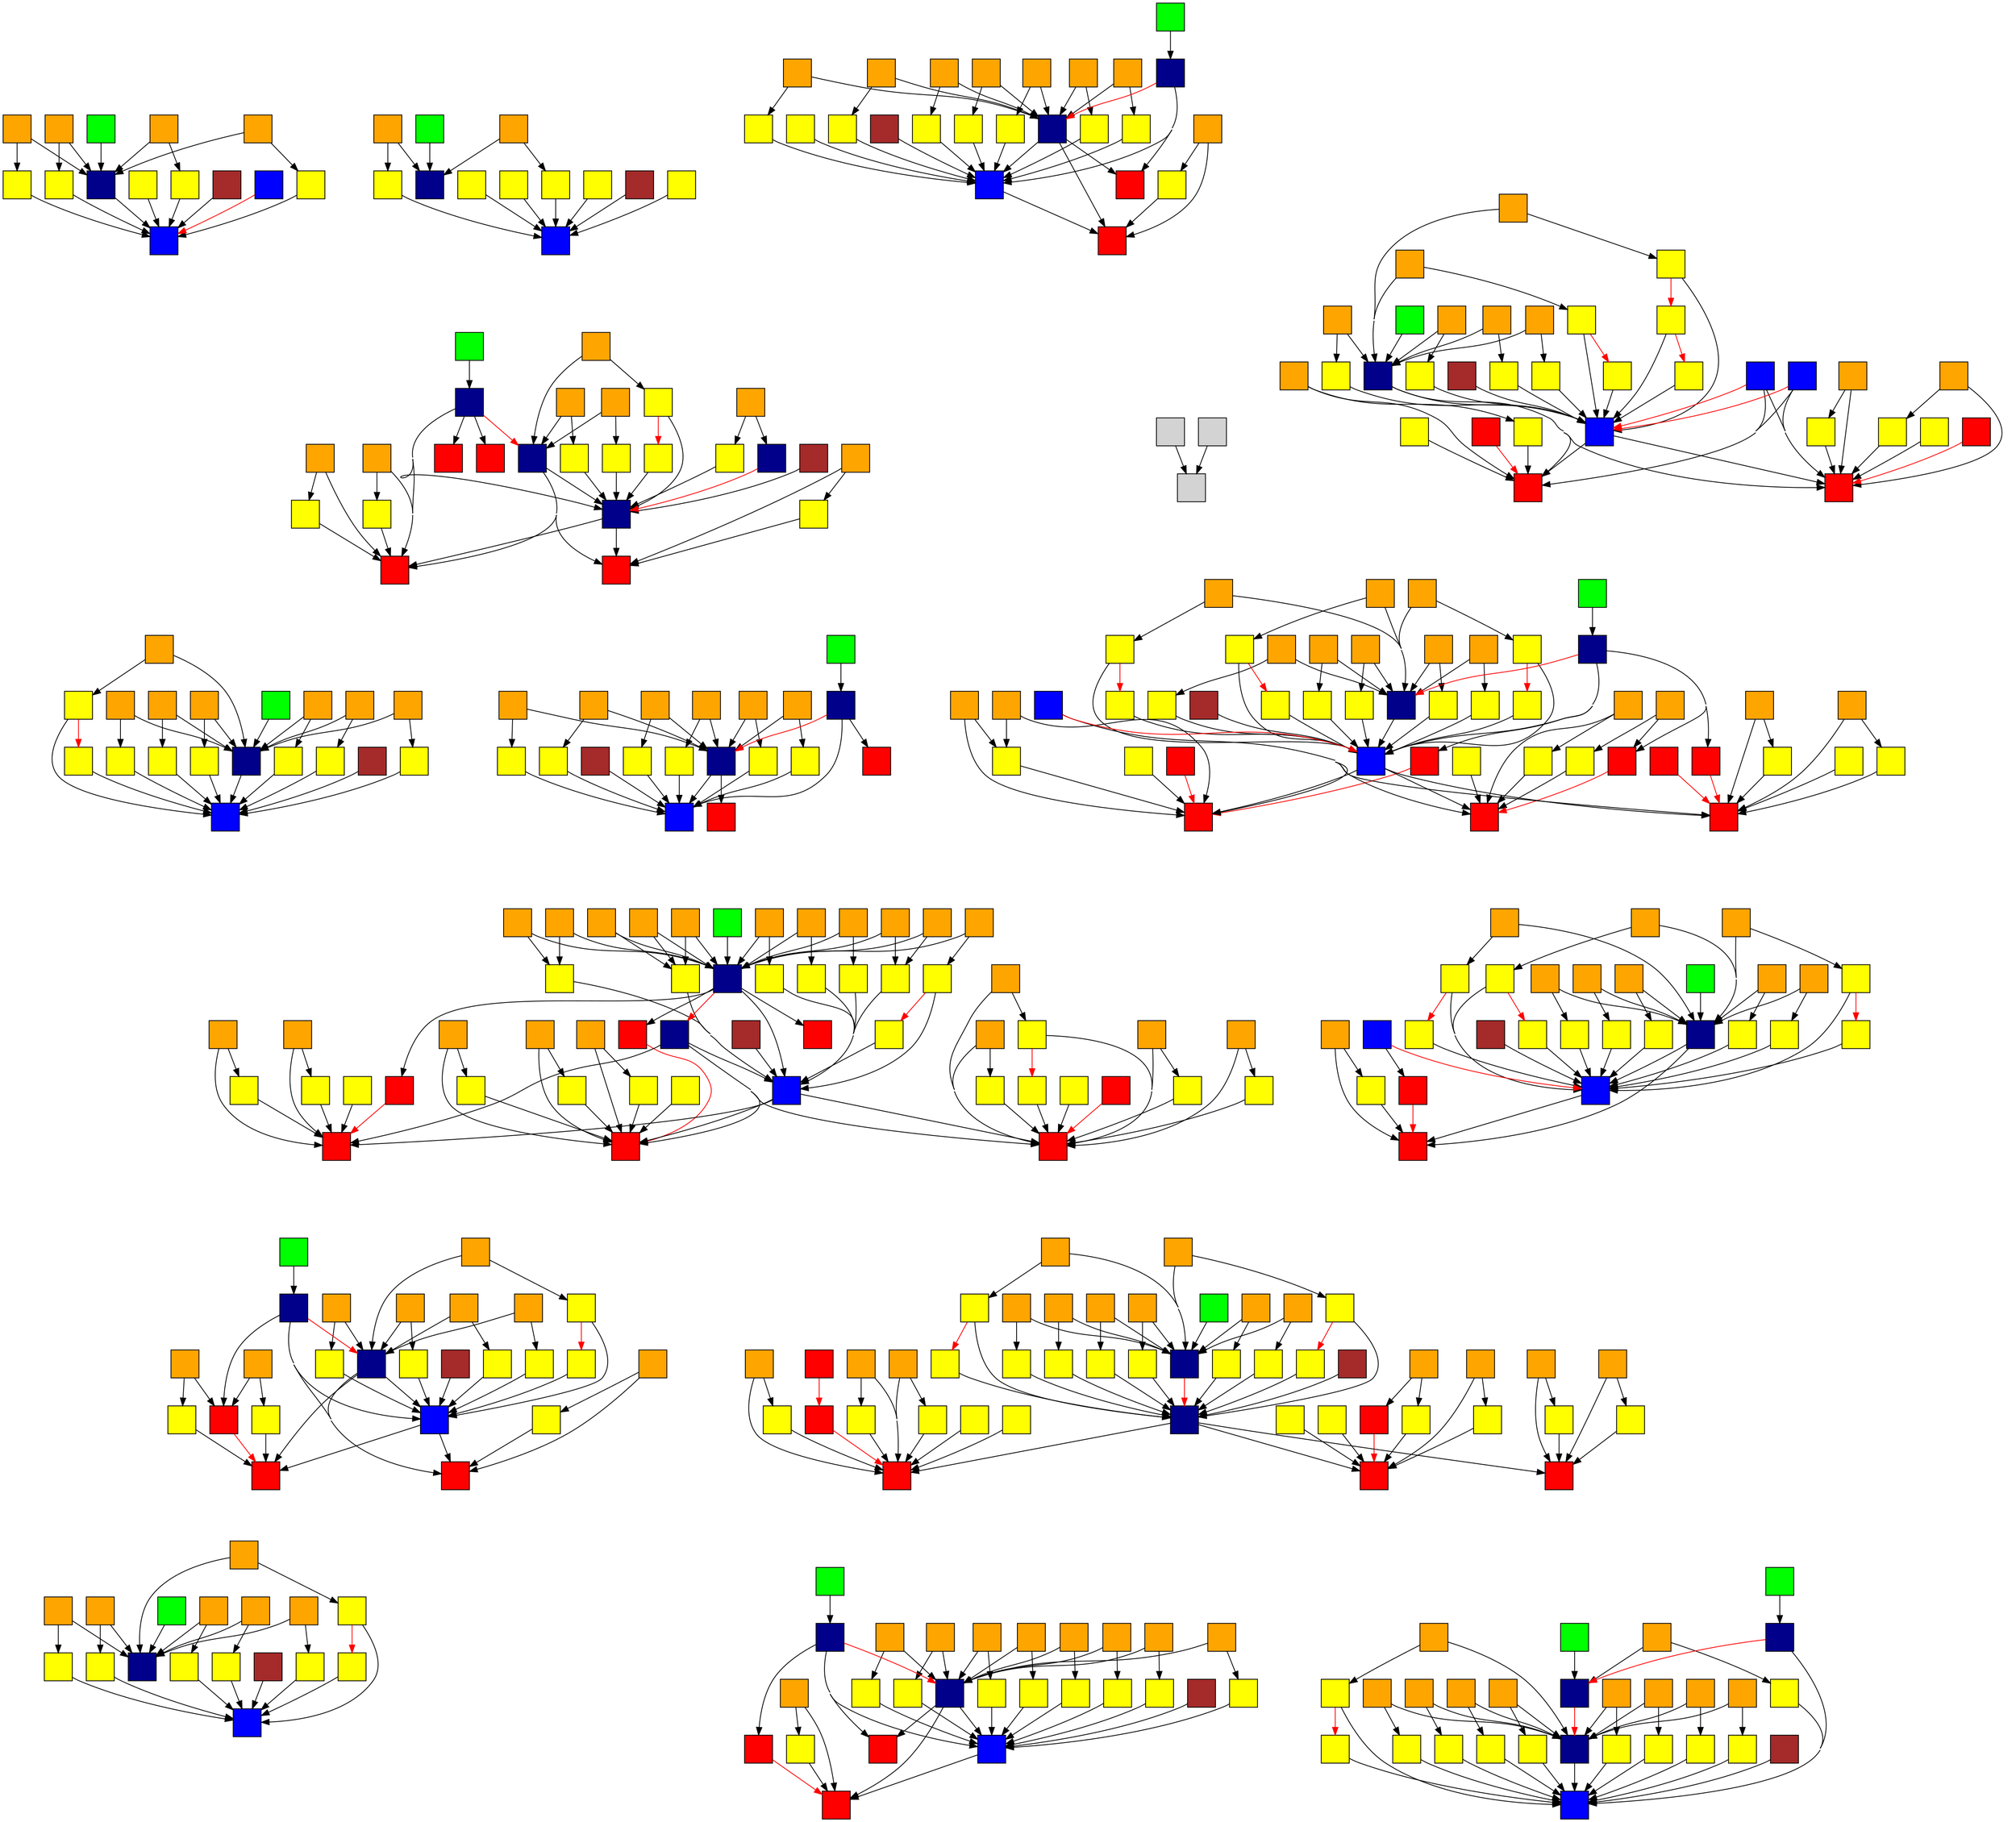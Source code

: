 digraph G {
node[label="",shape=square,style=filled]
concentrate=true
pack=true
"RA062HUn_Z" [fillcolor=orange,URL="http://purl.org/np/RA062HUn_Zu1nVB61cxpeesJ4DyUCVIK9HEgS5BJVkE-Y"]
"RA2kBfTdI1" [fillcolor=orange,URL="http://purl.org/np/RA2kBfTdI1zfinySdO_KecrMqS5x3kr5n87r5inNba_Bo"]
"RA913Qgx4U" [fillcolor=orange,URL="http://purl.org/np/RA913Qgx4UShjz9upA4IAsbYCkLhSxQ0vaV1figRNXkH8"]
"RAaPvL2hjB" [fillcolor=orange,URL="http://purl.org/np/RAaPvL2hjBzAerIZPVV7afEBD2y2G0BZLiz9dbdl45ouo"]
"RACtA1UuaR" [fillcolor=orange,URL="http://purl.org/np/RACtA1UuaRdfJtT3kpvDXDKE9FsHlAGW7SlQ5g1VUt2c4"]
"RACweRIgGm" [fillcolor=orange,URL="http://purl.org/np/RACweRIgGmEvbyNLBHzPeko402hlFC36CHJQ7zoxVEPUA"]
"RAcYNDJKPF" [fillcolor=orange,URL="http://purl.org/np/RAcYNDJKPFqtoBIiEcdg8yShvLzqV-vSxU7-npALtkJZg"]
"RAD2d2pLO6" [fillcolor=orange,URL="http://purl.org/np/RAD2d2pLO6hCu7pWsODSNHNxYGjKkyFJUlN1reDPn8G-0"]
"RAE0JHQsWa" [fillcolor=orange,URL="http://purl.org/np/RAE0JHQsWaRPf1k2zYHFm6saeiu2fZSfCSoWiMyuLPvw0"]
"RAfLGVuw7z" [fillcolor=orange,URL="http://purl.org/np/RAfLGVuw7zXtYR2QndL2aZnfjZ1voMCCrowD0LdWWgOIA"]
"RAFUOj4M9Q" [fillcolor=orange,URL="http://purl.org/np/RAFUOj4M9QAFD3Gf36uw_TDoIyG98ryT07P_pa-_MZ72w"]
"RAGupRPJQI" [fillcolor=orange,URL="http://purl.org/np/RAGupRPJQIZvgjzFBtHWFhZJYZeXotk7jrrUZeyDhoKB8"]
"RAH8v3PKwn" [fillcolor=orange,URL="http://purl.org/np/RAH8v3PKwnXbMjc1g0FMnRYKylKtiEEKgR-3zrnj2pDS8"]
"RAhaeiRX0A" [fillcolor=orange,URL="http://purl.org/np/RAhaeiRX0Aei9lMiAt1fpTgDxBh1HyNa9T2JdkTKk0RzQ"]
"RAhOoiILMw" [fillcolor=orange,URL="http://purl.org/np/RAhOoiILMw1nbwX3H6m6Bz6IjnjKLn9JeP0L_-z9vZPw0"]
"RAjfSw5vji" [fillcolor=orange,URL="http://purl.org/np/RAjfSw5vjiiUn-k0gd9okIKIKud_vhGRLl6frT0JYWKBU"]
"RAjU4uymXs" [fillcolor=orange,URL="http://purl.org/np/RAjU4uymXsmeO7_MUvmhmM_qnUQqdSvS1asKhGn0CpU1k"]
"RAkz3162Z4" [fillcolor=orange,URL="http://purl.org/np/RAkz3162Z4w0cRK6uQREUzdU3H6SKjtR7LKA0D-vRDKlw"]
"RALGIIKvWi" [fillcolor=orange,URL="http://purl.org/np/RALGIIKvWi-5iWhzWafeDsmUndSVJ8pdf6luPtwSiou8Q"]
"RAmetIqwEV" [fillcolor=orange,URL="http://purl.org/np/RAmetIqwEVyFNt6h6CAR9ecEDT6ju4dg2YWIuEs37i7E4"]
"RAMpzb1Ec_" [fillcolor=orange,URL="http://purl.org/np/RAMpzb1Ec_HZZrVbr4RZAOemRxq80XUb8uZ00pDZ4R0uw"]
"RANmHoSCPE" [fillcolor=orange,URL="http://purl.org/np/RANmHoSCPExJaux1NMHu8bVhZzAducyyR4dTtHJSbv2SE"]
"RAOGswI1P_" [fillcolor=orange,URL="http://purl.org/np/RAOGswI1P_xI18zJy8BEeqzfJAj9IRrKN_9DkS8asc90g"]
"RAoqiduQlZ" [fillcolor=orange,URL="http://purl.org/np/RAoqiduQlZfzvdyESwhFCRyZUNFA5b7kHkjV6tqSHbwrc"]
"RAO-_RZJrs" [fillcolor=orange,URL="http://purl.org/np/RAO-_RZJrs22GR-5L7FLJVaBBIUIDCul8zFzQsXddvHBE"]
"RApJwqSdEJ" [fillcolor=orange,URL="http://purl.org/np/RApJwqSdEJ2NCD9v2G9kOkdRxBzM-Aw1u6MZAoeGAtBAk"]
"RAPTktNJpm" [fillcolor=orange,URL="http://purl.org/np/RAPTktNJpm0JblZpJsn0BUPbHeGV58k6sGQfuJUluyp04"]
"RAQImRBJTp" [fillcolor=orange,URL="http://purl.org/np/RAQImRBJTpV_MmzEvzJQjBnMH4gO78ss8mP8UEHXj72BU"]
"RAtBvXr7_q" [fillcolor=orange,URL="http://purl.org/np/RAtBvXr7_qxO0dwA5Nq2hwWVCG7fJz1oI-dB7ssjzZ570"]
"RATka2stDV" [fillcolor=orange,URL="http://purl.org/np/RATka2stDVfq6OTrm5zocL9eZUPETavRe6XhoVh3_Hx0I"]
"RAVfl0p-An" [fillcolor=orange,URL="http://purl.org/np/RAVfl0p-An2P-B-98rLtAmhVKafpT8S9W2GnF4IMrXPA8"]
"RAwsSVnefE" [fillcolor=orange,URL="http://purl.org/np/RAwsSVnefEYwpilUTTMTDgO-3QYYylNBBUdE249_SzYis"]
"RAxrrwY-FE" [fillcolor=orange,URL="http://purl.org/np/RAxrrwY-FEIMbEiJRhCuq0_PLGsleJBKvw5GIHQysg6xU"]
"RAyltU3D2Z" [fillcolor=orange,URL="http://purl.org/np/RAyltU3D2Z571K86qce2j1neDLsp6HeDAhWyPmDuNDvEc"]
"RA6LSiMXEH" [fillcolor=yellow,URL="http://purl.org/np/RA6LSiMXEHG5IZyC29dfh8tBptanSlWFx_H6KznPXEXu8"]
"RA6TdnIX5e" [fillcolor=yellow,URL="http://purl.org/np/RA6TdnIX5ekZdeoyBkgygIA2cJbzeT-w4tHjQYWnw8q_w"]
"RA8loVntlA" [fillcolor=yellow,URL="http://purl.org/np/RA8loVntlA3Gxd37VWCaimrbYrrnY7rvVmCTIyOW6cOhs"]
"RA8rAx7JSh" [fillcolor=yellow,URL="http://purl.org/np/RA8rAx7JShPL3nladCkzTx55J6YJVvpHTpqqwU_Hl3hnI"]
"RA9hTCB4z3" [fillcolor=yellow,URL="http://purl.org/np/RA9hTCB4z3sp_gHdbrfXBjR0eczmlcs2WVVMdS8FOQ1gc"]
"RA9wYHgRzN" [fillcolor=yellow,URL="http://purl.org/np/RA9wYHgRzNVnwFw_JiA5KOxN4T0vuyxT9_VrX-nlmcaIE"]
"RAaBjwfH3L" [fillcolor=yellow,URL="http://purl.org/np/RAaBjwfH3LBV9xMKxq7gqbpRxT83UV1SfTT0jVGc5WOzE"]
"RAbefCWp1C" [fillcolor=yellow,URL="http://purl.org/np/RAbefCWp1CItDV1WP3gCQOIbDpLSJ6eKHJUBgmsUtAbhE"]
"RAbG2CZoBs" [fillcolor=yellow,URL="http://purl.org/np/RAbG2CZoBsdl0uBFUKAhCTx-sxLIhi-ISbvi7B8Iw1J5I"]
"RADPRZhOfg" [fillcolor=yellow,URL="http://purl.org/np/RADPRZhOfgWlmq98SVMPekC0HlfZtphWID6hSulz-hOTM"]
"RAEazJoU_l" [fillcolor=yellow,URL="http://purl.org/np/RAEazJoU_loPjkRX8Q8p1Moe5pVJ5jSbfvcUD5KOeLppY"]
"RAEpaUK6FW" [fillcolor=yellow,URL="http://purl.org/np/RAEpaUK6FW1ftnu43ZSMCqxmaXw1YQET9fs8ULFyG-Ado"]
"RAFJQ8Eq4D" [fillcolor=yellow,URL="http://purl.org/np/RAFJQ8Eq4DgYcm1_xyl8utYvqZC3_UMlPhihpORlMIR4Q"]
"RAFKjvrsg7" [fillcolor=yellow,URL="http://purl.org/np/RAFKjvrsg7opJbOj4X07AthG8yBrQqntiqrbruEvFa5As"]
"RAfZJCwOjS" [fillcolor=yellow,URL="http://purl.org/np/RAfZJCwOjSX0NboXEekoEl2lO0trJh06DGsf0XsWwy2nU"]
"RAhjGhG-5A" [fillcolor=yellow,URL="http://purl.org/np/RAhjGhG-5AWUyWIp1B_CCxuw_jR_sLBYxGLQD6ELZFh2Y"]
"RAid00RR7F" [fillcolor=yellow,URL="http://purl.org/np/RAid00RR7FNGZqaK-7903Z3l-xU2gpyMNFbap58rqvOqM"]
"RAim7_fOnE" [fillcolor=yellow,URL="http://purl.org/np/RAim7_fOnEJPkHkYk9luWLaRXEZq8AlY4v3htRUfrCOB0"]
"RAJ8T3gHny" [fillcolor=yellow,URL="http://purl.org/np/RAJ8T3gHnyWOagapz0f0YbRlDqrVt9kjY1nHONQgzxn5o"]
"RAJQzOGKuP" [fillcolor=yellow,URL="http://purl.org/np/RAJQzOGKuP_oSLqSRzyPAYaQO-HWp1fD9MGzNGR-HcgTs"]
"RAK0ra75wJ" [fillcolor=yellow,URL="http://purl.org/np/RAK0ra75wJV1G5R-H_SnsJIhkA5h1eSfPerBFLbMsykIw"]
"RALAkTrka6" [fillcolor=yellow,URL="http://purl.org/np/RALAkTrka6ayoFYItkXH1Zzcovp7ky-JuMEFEDFInK4bI"]
"RAlz_CP0Xv" [fillcolor=yellow,URL="http://purl.org/np/RAlz_CP0XvjPlua24V0rNs6_8MeM9JN6rUdSpCQchhCCU"]
"RALzg7HM2D" [fillcolor=yellow,URL="http://purl.org/np/RALzg7HM2Da1ELrA-a7JSuE5Q_Zj-_51RhDcX71-YgQQs"]
"RAmPB9EE1n" [fillcolor=yellow,URL="http://purl.org/np/RAmPB9EE1nYHe_Bg3Ehso54AZ9SNE0d_08oL16oZ4wHuk"]
"RANtyaCb-F" [fillcolor=yellow,URL="http://purl.org/np/RANtyaCb-FRHjXEATBUbQLZ8qjMd_Z3MGLxtwRl1WIQo4"]
"RAO2sbZc46" [fillcolor=yellow,URL="http://purl.org/np/RAO2sbZc46vpwL0JpuIF-_WDJyUtOhAAMLnFiL6-6zxco"]
"RAOhIZlqbq" [fillcolor=yellow,URL="http://purl.org/np/RAOhIZlqbqMRIgsROJMnSPY8YgmuHZuoBuMuhBnxIViUQ"]
"RAQ_hTQ5xv" [fillcolor=yellow,URL="http://purl.org/np/RAQ_hTQ5xvy45wRj9v7wln67sBgxFC0eV6l60xglU0xmI"]
"RAQQkNipYM" [fillcolor=yellow,URL="http://purl.org/np/RAQQkNipYM14QGoyfpzqmVxbgJC9OG4OwQREahNcMcMYM"]
"RAQVUPAB16" [fillcolor=yellow,URL="http://purl.org/np/RAQVUPAB16ljoRh645Dh3uXO2O2SELsummvl_L3c8j35E"]
"RAr9U69tWx" [fillcolor=yellow,URL="http://purl.org/np/RAr9U69tWxxt9GvI67WYDhRVn4Wb7rDDVkq44DKNVwa7g"]
"RARdfiAA2G" [fillcolor=yellow,URL="http://purl.org/np/RARdfiAA2GpayI4fDJs7rMB6NE-1tLvcGiekHP2e-fYmE"]
"RAS0xcQdOn" [fillcolor=yellow,URL="http://purl.org/np/RAS0xcQdOnTh_bIn7JhwJUm6NikkjRIBq_ihdnzhc5sm4"]
"RAsEBaJjHL" [fillcolor=yellow,URL="http://purl.org/np/RAsEBaJjHLUED3rIPfNwwFz2G0C2AmmbWdqGCeGEKv1Ec"]
"RAtmzgWeJY" [fillcolor=yellow,URL="http://purl.org/np/RAtmzgWeJYQVg0R6I_gKJEF8hZC2EIjs6e06t0-ZP2PZU"]
"RA-uxUPtTz" [fillcolor=yellow,URL="http://purl.org/np/RA-uxUPtTz71KNQ4cwmoj7eGnv9HgVdVifbi_mIfZfcAY"]
"RAVFDJ6wFH" [fillcolor=yellow,URL="http://purl.org/np/RAVFDJ6wFHKZDW3EDZREo9S5tltUwto24N8RiZ15w1_ug"]
"RAW3MEmCUW" [fillcolor=yellow,URL="http://purl.org/np/RAW3MEmCUW0QJ0oXJsJjqn2kxv8tPsNfI7_yuo7rSdtCU"]
"RAwnHtSSq-" [fillcolor=yellow,URL="http://purl.org/np/RAwnHtSSq-vTn3IKdb0YsiBTgcDKF3lzA1r7mgVUt9T20"]
"RAXop_iEgb" [fillcolor=yellow,URL="http://purl.org/np/RAXop_iEgb_Up5yNnckKza_rVpbtjnf7cCLlaiiOCgVSE"]
"RAxVJX5C1K" [fillcolor=yellow,URL="http://purl.org/np/RAxVJX5C1Khk0a28SUKS_3hymWai9E7ztVYOgVeE9Bn24"]
"RAyepTH--N" [fillcolor=yellow,URL="http://purl.org/np/RAyepTH--NvwKSlgVQHY6XKK21NtNJKX7tl89q2s05Vr4"]
"RAYkahuEzd" [fillcolor=yellow,URL="http://purl.org/np/RAYkahuEzda0r6hSTAkAG1zRAZJC1IwlROY0aRHtieOeo"]
"RAyq7Qv8FE" [fillcolor=yellow,URL="http://purl.org/np/RAyq7Qv8FEXDsvSxe6vcsD3ZOfk3Xqile43Wffq1RJwU8"]
"RAYsifm2gU" [fillcolor=yellow,URL="http://purl.org/np/RAYsifm2gU8XlSo551nBUpdJ4gAvvFFkwcNz60pd54qz8"]
"RAFKjvrsg7" ->"RAbefCWp1C" [color = red]
"RA5Txa3acY" [fillcolor=red,URL="http://purl.org/np/RA5Txa3acYP9_MUWEw7s7wenDTB1QXNMB7UehJW-2E-_8"]
"RA6snbuih8" [fillcolor=red,URL="http://purl.org/np/RA6snbuih8c4A_1jDlDPtYXKBcO5KE5jdoQUtu3V2xPY4"]
"RA9pwySo43" [fillcolor=red,URL="http://purl.org/np/RA9pwySo43TIfbvPuhK4ZuisvMsDvZ6TeR5N6MNKft8Nw"]
"RA9UaQM3wV" [fillcolor=red,URL="http://purl.org/np/RA9UaQM3wVa9xRAmL9CWEXyhDbcgvHlPoGTw4pnKaHYL8"]
"RAaEkIiJLm" [fillcolor=red,URL="http://purl.org/np/RAaEkIiJLmBJP5kK3JdYjseCRqwutYbdnI8Q3VbzrK9VA"]
"RAaOAF90U6" [fillcolor=red,URL="http://purl.org/np/RAaOAF90U6YxAvnchfj0dRtT5HRz320Pz202aGap-VfuI"]
"RAcPa1aO8k" [fillcolor=red,URL="http://purl.org/np/RAcPa1aO8kAt8QYwjQoJq-PIzYvo0jCzYrAiOX_XOyk1w"]
"RACS5sSm45" [fillcolor=red,URL="http://purl.org/np/RACS5sSm45MGbuJrztnPrpdu1AuLiKxDni-6JcKzN5ZtM"]
"RAEpHUXRKt" [fillcolor=red,URL="http://purl.org/np/RAEpHUXRKtaLE3Z24sgIUdaxwTBsK2bjshyq9yF00145Y"]
"RAFH8AVn-w" [fillcolor=red,URL="http://purl.org/np/RAFH8AVn-wnTcSGxvPZ1Uiy_AtOhINlynnAxxiCdcTVWU"]
"RAFQovt9yQ" [fillcolor=red,URL="http://purl.org/np/RAFQovt9yQD7nZ2tdZ9_Uhpb7CsfT3k64pK7dh63xd-50"]
"RAhnnsMWVM" [fillcolor=red,URL="http://purl.org/np/RAhnnsMWVM8M29NixCJfVDLWzRzwwCPnUD7LI2kxT-FME"]
"RAIwMZ0StX" [fillcolor=red,URL="http://purl.org/np/RAIwMZ0StXU9DCY1WGoJMwD2NAc30mijCb0FML8TXIB0Y"]
"RAjD4-Q2kO" [fillcolor=red,URL="http://purl.org/np/RAjD4-Q2kO_cIUE52rde2uWbV3RtuCR90geXW90il2YX4"]
"RA-jkb7qPN" [fillcolor=red,URL="http://purl.org/np/RA-jkb7qPNTSOe_EXltW_rlQWQ9x3_Y1KOzW6J_bbPz4U"]
"RAkCjYmMU3" [fillcolor=red,URL="http://purl.org/np/RAkCjYmMU3obIrC4IpwUw84JW1ymd312yz0N0g-R9yes0"]
"RAlfRfPak2" [fillcolor=red,URL="http://purl.org/np/RAlfRfPak2jsyyVy4knjOmxQSYtociP8Cc0O7gemMtqQY"]
"RAlKYv_sE8" [fillcolor=red,URL="http://purl.org/np/RAlKYv_sE8qwiSqsRdcr7KrkU1bsqlqiFmhDPtPBwpLrM"]
"RAlm6vh2zp" [fillcolor=red,URL="http://purl.org/np/RAlm6vh2zpFLg189qrDYPtppkL790Pqaw-q2KUhyfJtRY"]
"RANAxL2OxG" [fillcolor=red,URL="http://purl.org/np/RANAxL2OxGmP9VAN6cUi_0KEK0rJb9bPn4l1A5HquXKrI"]
"RANjcIDg1V" [fillcolor=red,URL="http://purl.org/np/RANjcIDg1VkGWDSqxkFyVn__2UEbR-V7y8lqtV4rxcLJk"]
"RAodU4AmRj" [fillcolor=red,URL="http://purl.org/np/RAodU4AmRjfzyjwtJK3luO0iyRJJPUBjkijKWdlMHvack"]
"RAOxICL4UL" [fillcolor=red,URL="http://purl.org/np/RAOxICL4ULhzr5mxC9cyzStCBtpoETQGin6Vr-Ns7JNtA"]
"RAPVWYH0x-" [fillcolor=red,URL="http://purl.org/np/RAPVWYH0x-xyDa9PfBcGUFly3m1FNEO43KG9s0uH-y6yo"]
"RAtsHwzNs3" [fillcolor=red,URL="http://purl.org/np/RAtsHwzNs36rGrLnoSbGrPD351Qw033Acoe4zmdXhsYlM"]
"RAuLZtfsHn" [fillcolor=red,URL="http://purl.org/np/RAuLZtfsHn3NGe0Md8lLNvYmBseEtW9v1rVUVfJCpJYUE"]
"RA_uqYtoBE" [fillcolor=red,URL="http://purl.org/np/RA_uqYtoBEELzYKz7H3Yqp9L_sHdU-kgL8R5EqmBsTVzE"]
"RAUxfk7XeL" [fillcolor=red,URL="http://purl.org/np/RAUxfk7XeLxn-2hiX3xWSlE5LXgkNW0MIFBGe2h3Bb3pM"]
"RAvOAyEg-J" [fillcolor=red,URL="http://purl.org/np/RAvOAyEg-J8ynmZNrkCgg5XqGuqRo-dXcGFvgDLxtY6ck"]
"RAXecDWH8g" [fillcolor=red,URL="http://purl.org/np/RAXecDWH8gZVp7FZRP1m_Fg6EXH_uoZGhKN9blfN9lrfI"]
"RAY2Gg01ff" [fillcolor=red,URL="http://purl.org/np/RAY2Gg01ffDVLprAakuMqpizAjksasRtTal_UsCf94LL8"]
"RAY3LaUoVt" [fillcolor=red,URL="http://purl.org/np/RAY3LaUoVtBLj9CN36wyyvTIjSMsACErVtEApnA12zjy0"]
"RAYXLV7qwf" [fillcolor=red,URL="http://purl.org/np/RAYXLV7qwfx03AGH7k5ZP6zeMj_vx2kj88z5UQ5OX3C90"]
"RAZVLqlkbw" [fillcolor=red,URL="http://purl.org/np/RAZVLqlkbwiX40n0GNxcxJany2Cw3oxMCrNuZtjBClryU"]
"RAFH8AVn-w" ->"RA9UaQM3wV" [color = red]
"RAI0VHKntb" ->"RA9UaQM3wV" [color = red]
"RA-jkb7qPN" ->"RACS5sSm45" [color = red]
"RAk28zkEDK" ->"RACS5sSm45" [color = red]
"RApfJ-Acff" ->"RAFQovt9yQ" [color = red]
"RAhnnsMWVM" ->"RAIwMZ0StX" [color = red]
"RAlfRfPak2" ->"RAjD4-Q2kO" [color = red]
"RAxLYvJ1Jr" ->"RANAxL2OxG" [color = red]
"RAwkXiTv7q" ->"RANjcIDg1V" [color = red]
"RAeag07Rc4" ->"RAodU4AmRj" [color = red]
"RA_uqYtoBE" ->"RAPVWYH0x-" [color = red]
"RA9pwySo43" ->"RAuLZtfsHn" [color = red]
"RAcPa1aO8k" ->"RAUxfk7XeL" [color = red]
"RA4BJq9pLs" ->"RAvOAyEg-J" [color = red]
"RAaOAF90U6" ->"RAXecDWH8g" [color = red]
"RANjcIDg1V" ->"RAY3LaUoVt" [color = red]
"RA2-eahzia" [fillcolor=green,URL="http://purl.org/np/RA2-eahziacyavza3T31DfPDeQJabPiSUR-nA9IAs2rJY"]
"RA8BLtUFY9" [fillcolor=green,URL="http://purl.org/np/RA8BLtUFY9NoS6sQdDptZ-_77GnW11EqY0PCBzmp-uQys"]
"RAEpiQfxUe" [fillcolor=green,URL="http://purl.org/np/RAEpiQfxUee5E5o4qL8qPFbrzPFPWQS59YcsANHsJtw6w"]
"RAgM9cY7OG" [fillcolor=green,URL="http://purl.org/np/RAgM9cY7OGMXgyPYL4Aimc9CKIsMVaxhHmZdAKD-AdMQA"]
"RAJY7wiISI" [fillcolor=green,URL="http://purl.org/np/RAJY7wiISIWV3ND9kRMQyzE5uyoq8GYd7rkZNL7NAdab8"]
"RAKNnwB9sU" [fillcolor=green,URL="http://purl.org/np/RAKNnwB9sUaOdqUz3vk6FvIY8ckt5NsEn3scZb0MLux00"]
"RAMNj6VHDq" [fillcolor=green,URL="http://purl.org/np/RAMNj6VHDqFRtvXZLgdQNQzrf52BWZhFPq0DtFt1C_PzY"]
"RAmSh6ro3w" [fillcolor=green,URL="http://purl.org/np/RAmSh6ro3wlCZDHVmBGqEBYfY-WkXR7W2FYcLhRuirYBE"]
"RAmwI--UvG" [fillcolor=green,URL="http://purl.org/np/RAmwI--UvGZeNOqgg8JO0i8wujBr7DPGOgB2zFkpN-zJI"]
"RArHWhbuGl" [fillcolor=green,URL="http://purl.org/np/RArHWhbuGlagtVcVZytxkFwWcsnPSeZYOpz5gnPINruME"]
"RAty4B0ZyO" [fillcolor=green,URL="http://purl.org/np/RAty4B0ZyO3gMW02Tbo41gZHmioDmot2hK_F51HKRTjkw"]
"RAWJbD5e0b" [fillcolor=green,URL="http://purl.org/np/RAWJbD5e0bP_cw7FsWpvDNyFgaa7mtTMgmJ-Sv0rfUOMQ"]
"RAXrzGYzSl" [fillcolor=green,URL="http://purl.org/np/RAXrzGYzSlSSohJfZeEy_tAe0WB3yEDr1_8rj00N7egtA"]
"RAYDQy2RDg" [fillcolor=green,URL="http://purl.org/np/RAYDQy2RDgmskhPV-B2-BLSBDN84G1ru-TJK_RwBHyQEw"]
"RAyt9RZbSc" [fillcolor=green,URL="http://purl.org/np/RAyt9RZbScNQ76A_3keOT9cS1sv5vk9jN1BbJ4b8FkUsg"]
"RAZRc30QS-" [fillcolor=green,URL="http://purl.org/np/RAZRc30QS-6ito2P4TPeWvn13hLC-U_vTuhS1FXTI1MbQ"]
"RA0JAnTeZk" [fillcolor=orange,URL="http://purl.org/np/RA0JAnTeZk7UH64wvt05e2rksQNdM7Lpbg3wX9bfZgtmc"]
"RA1lac797R" [fillcolor=orange,URL="http://purl.org/np/RA1lac797RgY6PwQMN55X5aLUTV9KB04vhRMmZ3JDsU9w"]
"RA3q8bDtZ3" [fillcolor=orange,URL="http://purl.org/np/RA3q8bDtZ3mHZRPPftGte0Y_r7ZEOy0NvM1tcJArDm20Y"]
"RA4DdeBZlu" [fillcolor=orange,URL="http://purl.org/np/RA4DdeBZluxqSTr_YT_LVYw4u3c-d5f3f2aMnscLvpB5k"]
"RA4H1CPJ7Y" [fillcolor=orange,URL="http://purl.org/np/RA4H1CPJ7YVgwiy9mu9_BTmBKu15gOyQJus8089NdORm0"]
"RA5ff2pPMe" [fillcolor=orange,URL="http://purl.org/np/RA5ff2pPMe05nBHBpv2dvCoB6wBnRkMyI6agJCAUW3p8U"]
"RA6iSsRzRD" [fillcolor=orange,URL="http://purl.org/np/RA6iSsRzRDasLnPEDR976ah7-G2Sg7rVbdkcu3pQnvbl4"]
"RA7R6kJu0Q" [fillcolor=orange,URL="http://purl.org/np/RA7R6kJu0QfsxJgF9KDaKDxAbuZz5NlJ9RSd1dpA_TUjw"]
"RA887FH8AZ" [fillcolor=orange,URL="http://purl.org/np/RA887FH8AZvYFLOVf8dhEMPpc8l6JP-q6yybkUg4VazCI"]
"RA8Bw8rc3L" [fillcolor=orange,URL="http://purl.org/np/RA8Bw8rc3LhRQnXdZss4BoOy8cglUqdcuiB3nKq8hptNE"]
"RA9PBnR9l3" [fillcolor=orange,URL="http://purl.org/np/RA9PBnR9l3KHr3rfm6TrDsf27LPS2TJEGRaTGqDOc_8bo"]
"RAA7OnnJAK" [fillcolor=orange,URL="http://purl.org/np/RAA7OnnJAKBafk4iYT3U2GQN1F0PbJ8IJfU4YtZ20f8JQ"]
"RAab3-nhUK" [fillcolor=orange,URL="http://purl.org/np/RAab3-nhUKQnW98PX3N4FAd0jBx5SI3QLV3yXyIM8Yi34"]
"RAAgR5ZKII" [fillcolor=orange,URL="http://purl.org/np/RAAgR5ZKIIvujTwNwwxr6-bsjF1GXk_W7Zx7qxEeLrOX0"]
"RAANP7AWgy" [fillcolor=orange,URL="http://purl.org/np/RAANP7AWgyZRaS2WgNcGDfp8-4bXv0blhKapMcUrrWvos"]
"RAAnt1YKH6" [fillcolor=orange,URL="http://purl.org/np/RAAnt1YKH6K7xFZeI_VIkeDQokxZM5mz0Or4y9Mz1o97k"]
"RAaqV5eehX" [fillcolor=orange,URL="http://purl.org/np/RAaqV5eehX-wlnotoT6iyGt-B3Dx1HFO5W3lTLLDGISR0"]
"RAAvxdOwZm" [fillcolor=orange,URL="http://purl.org/np/RAAvxdOwZmP5RB7BlUsIC6CqXDNhSiIP0r4RhJP8WHMVM"]
"RA_B9Iu_OY" [fillcolor=orange,URL="http://purl.org/np/RA_B9Iu_OYMKCwRNFGwQy2ZTe5iKd4XmkgJS5HzELtEZo"]
"RABqs0voTp" [fillcolor=orange,URL="http://purl.org/np/RABqs0voTpZjcSTTtyS6WIi3Fd4Za6uQmvBE0_w7wNWY4"]
"RAbTgl4Va4" [fillcolor=orange,URL="http://purl.org/np/RAbTgl4Va4--Qf760bdcdtRz6sHysMsAE0v7dStDhDB-w"]
"RABtyhat8e" [fillcolor=orange,URL="http://purl.org/np/RABtyhat8eNcz29hr3caN886bzaFbxtYB7xy74b5-m7v8"]
"RAbYGDE27f" [fillcolor=orange,URL="http://purl.org/np/RAbYGDE27fjI5qTckXklj4g0ym4PnZGulmF2jN0MNt4m8"]
"RAcDpBj5DU" [fillcolor=orange,URL="http://purl.org/np/RAcDpBj5DUhnxJLbyFPbm3YBy0wJ-dGh3-a_HcXdWtTcU"]
"RACF2Yg9lC" [fillcolor=orange,URL="http://purl.org/np/RACF2Yg9lCvNwjlcbkyOMizAkU2t1X1K6NsfYbpbQk7Xo"]
"RAD4XQS1DX" [fillcolor=orange,URL="http://purl.org/np/RAD4XQS1DXALtJcPHNkn7y9M3DFjZuc4UWAnfdjgtUxSc"]
"RADrUsLdKi" [fillcolor=orange,URL="http://purl.org/np/RADrUsLdKijDGJNvINN2mXqWAYysGkWScFnfyMrHCyvE8"]
"RADxNE4Lbi" [fillcolor=orange,URL="http://purl.org/np/RADxNE4LbidQZRy0knJM-8RuuinMXaYyDw8g5FQPKl284"]
"RADZUYUDV0" [fillcolor=orange,URL="http://purl.org/np/RADZUYUDV0nG8JttvApmKf_lqbxruHmRWBsO4WuFPRfjQ"]
"RAeQXBCLaN" [fillcolor=orange,URL="http://purl.org/np/RAeQXBCLaNCea4WYJaQ_XlKoWFOGgM50zqjMjCuH6zmZM"]
"RAf9h_bi6H" [fillcolor=orange,URL="http://purl.org/np/RAf9h_bi6HB0UtUF7JMgt3fy_hTRzDK_OfOlDmTfjrBLM"]
"RAFCPGyWsP" [fillcolor=orange,URL="http://purl.org/np/RAFCPGyWsPcZarXDn5Dg9IMu-7BQskfH3wtAFqhakJoNA"]
"RAFi6DZ3Qo" [fillcolor=orange,URL="http://purl.org/np/RAFi6DZ3QoJaRI-Pyn1k1PTMWk7o6f-9XDdZveVg-Aomw"]
"RAfWeu4D4v" [fillcolor=orange,URL="http://purl.org/np/RAfWeu4D4vQEXWE-vEMY1QdeZrPyfLpDQxzdDPQSqyjwA"]
"RAGG3BYvzA" [fillcolor=orange,URL="http://purl.org/np/RAGG3BYvzA9wR4jmmeAmE15zQ9KBLNGPmIIPpWh_nCi5M"]
"RAg-nSvQQV" [fillcolor=orange,URL="http://purl.org/np/RAg-nSvQQV9VXjMouhB_xSjeEEdnYstZH1ebFOdR9zVEU"]
"RAgtFSptHE" [fillcolor=orange,URL="http://purl.org/np/RAgtFSptHE2etPKoMZOzJ9pzSPmUOGFj_KTBAtTCGEWA0"]
"RAgUHK4iSX" [fillcolor=orange,URL="http://purl.org/np/RAgUHK4iSXUnhf-DC6ucahOiUh4YW589FTM54XPmciqzU"]
"RAhlnTORaj" [fillcolor=orange,URL="http://purl.org/np/RAhlnTORajqOxkpAoQPPTHGtJBiPcTVUepkIMUZwF9-k0"]
"RAHmvzdl-8" [fillcolor=orange,URL="http://purl.org/np/RAHmvzdl-80jtSyn18OgVBbeUc07anF7K93Gde6SxbIZw"]
"RAhMzR9PZc" [fillcolor=orange,URL="http://purl.org/np/RAhMzR9PZchCbjSdl_eUqVmuCWhXH_ePc3yF5M6xo8LrE"]
"RAhZVakW24" [fillcolor=orange,URL="http://purl.org/np/RAhZVakW246qGSP9_ITnfok0SmI6LIh-YZlxbJU0j5byc"]
"RAi0i2aC9a" [fillcolor=orange,URL="http://purl.org/np/RAi0i2aC9aBOfHFUedbfP8QbbgtYJF_A9E3P2KnZ8MU14"]
"RAiEgjKxYh" [fillcolor=orange,URL="http://purl.org/np/RAiEgjKxYheYtjypHZgZlicxQQBLbeu9vDlgkepMeNyaQ"]
"RAiSvT9Iy4" [fillcolor=orange,URL="http://purl.org/np/RAiSvT9Iy4-poxt0VEtNBO_uhHBDiLohEIMuHrMPab9r0"]
"RAIZdSg0rt" [fillcolor=orange,URL="http://purl.org/np/RAIZdSg0rtI4P2hn7_U-Brzgtnjlh4f5TE_BhpTNsku78"]
"RAjz0nKHGx" [fillcolor=orange,URL="http://purl.org/np/RAjz0nKHGxFbENgB2BN7AylkOKnwdVgxYIu2KX_8NMZN4"]
"RAKhQUaLzA" [fillcolor=orange,URL="http://purl.org/np/RAKhQUaLzA2G6zpdDGqBkbxwegjl6Ak28DO_0ZlT6G4Bc"]
"RAkq_B2KCh" [fillcolor=orange,URL="http://purl.org/np/RAkq_B2KChGQpP1dn-aVf0dNmBcoSZi291HE8caQPbcAU"]
"RAl2f2FKNU" [fillcolor=orange,URL="http://purl.org/np/RAl2f2FKNUC_iHDx793eYmLxUVHVnBYWdtgHiYuamA6Jw"]
"RA-_lHIZGR" [fillcolor=orange,URL="http://purl.org/np/RA-_lHIZGRE1JVTzCK0XKZ3OR7vV9GdFCsmBIyfX4kkjg"]
"RAM4miJDGb" [fillcolor=orange,URL="http://purl.org/np/RAM4miJDGbzr0w1VV-8_rgks8JGr9g5yaDN3HoYo2H9T0"]
"RAMeG2Rwn3" [fillcolor=orange,URL="http://purl.org/np/RAMeG2Rwn3zkcJLU53VbKwSCLxQL8Ss7CV81vs6TkKLek"]
"RAMJ69Peyx" [fillcolor=orange,URL="http://purl.org/np/RAMJ69Peyx9r4lGvkvryD3I7rMP8Yb6FuCjyVg-ZfBV0c"]
"RAmrKttaMp" [fillcolor=orange,URL="http://purl.org/np/RAmrKttaMpkP7K9xhynhlbmZdWBCxf2IoN02myvGTeMPI"]
"RAm_WJgZmu" [fillcolor=orange,URL="http://purl.org/np/RAm_WJgZmurPqAXA5KYf-uoH9mTrkLaNxpUs0gJ0DL7dM"]
"RANegR5t3V" [fillcolor=orange,URL="http://purl.org/np/RANegR5t3VApsZ7sEkQdrNyv1TEYIFQds9XXI1uarfmN8"]
"RA-NHiWeD_" [fillcolor=orange,URL="http://purl.org/np/RA-NHiWeD_b9EyigeFtA2Am2z4BbtTJNS-wYkoB-qf0-k"]
"RAOiDCcI5c" [fillcolor=orange,URL="http://purl.org/np/RAOiDCcI5c4RXamzaP9TNY8XM7L-7UQ7shm79KrlDgnH8"]
"RAORqcMHEw" [fillcolor=orange,URL="http://purl.org/np/RAORqcMHEwaiqXp14QWgjS8iWP98rUtRGbrm7414ya1xI"]
"RAOuun9B68" [fillcolor=orange,URL="http://purl.org/np/RAOuun9B68sM1VMlYrq6Bxt9_9Z1Zq_O56x5CvDtNqesA"]
"RAowIHvE_c" [fillcolor=orange,URL="http://purl.org/np/RAowIHvE_cMb3B7VRR_HIP9sM5lnlRGiQDmKqL1cxFAyc"]
"RAP8dkcFlS" [fillcolor=orange,URL="http://purl.org/np/RAP8dkcFlSSR8bN0PosCy5ecB6FSaxUuPDGP_xV_celdM"]
"RAPjdJK_mK" [fillcolor=orange,URL="http://purl.org/np/RAPjdJK_mKmROq-jNyi2zby1brrxZ8AomWT8XjTKO6F5I"]
"RAPpZIuYb4" [fillcolor=orange,URL="http://purl.org/np/RAPpZIuYb4Q3jRp8OBSB83dltFyaiiayTylHWc4cEuRIQ"]
"RA-pqz7azy" [fillcolor=orange,URL="http://purl.org/np/RA-pqz7azyMGoXCqzIkUz6p7Jz5U3fM1R0AJzDVFr5nDw"]
"RAPRtkUm8o" [fillcolor=orange,URL="http://purl.org/np/RAPRtkUm8oKYy-74SAHFIlAPS1E-Xu7GcbvH4g9_qfu_U"]
"RAqgqHBjme" [fillcolor=orange,URL="http://purl.org/np/RAqgqHBjme9yoiXu7-krrW1uHmS771JjNDQ0K8f1ky7D8"]
"RAqoSsRsf1" [fillcolor=orange,URL="http://purl.org/np/RAqoSsRsf1BJdGcfWJ9FN8kdqashnUKUw_i-YsB-Lk8Cc"]
"RAR22eLK9P" [fillcolor=orange,URL="http://purl.org/np/RAR22eLK9Pv5jaxUSzU-nA8t6G5dB3aXjml_5nK0En9_E"]
"RArEg5-yvM" [fillcolor=orange,URL="http://purl.org/np/RArEg5-yvMkqyrL1cN55xqhNeydgHqGrJx7sPjCYZ6it8"]
"RAri5k4yNv" [fillcolor=orange,URL="http://purl.org/np/RAri5k4yNvkDGx76pet5y4cJFIaRnM8Cb_wYtRtocicwo"]
"RARtxlJhp3" [fillcolor=orange,URL="http://purl.org/np/RARtxlJhp3qLVoBaak3mg9qjBnmva_R1KlFr5U159B-hI"]
"RASFlduD10" [fillcolor=orange,URL="http://purl.org/np/RASFlduD100bhC4KByOBSOTPVrTL6J0F8JcLm6InPWBAY"]
"RASKSJs2Ti" [fillcolor=orange,URL="http://purl.org/np/RASKSJs2TiPqG9JErQ7ixKI6tEhXGYPElzWYN7xtQSiog"]
"RASmvEd9Pl" [fillcolor=orange,URL="http://purl.org/np/RASmvEd9Pl6MZbWR0U4_zEvApfg_qjH9JEHoLP4EBrF0o"]
"RAsxLZMQsm" [fillcolor=orange,URL="http://purl.org/np/RAsxLZMQsm2YlKk8ju48BCvxGbPLmVH8NMXNUAtuYZG0w"]
"RAt0mkGH-I" [fillcolor=orange,URL="http://purl.org/np/RAt0mkGH-IfogzEZ-KlBw6TwI2aI68zkrbYhxphxyddLk"]
"RAT7nWZzE2" [fillcolor=orange,URL="http://purl.org/np/RAT7nWZzE2VBifWc5NlTKViZnPMVT_Zk0NVHjJpOnAkhc"]
"RAtIBRI3SD" [fillcolor=orange,URL="http://purl.org/np/RAtIBRI3SDy_TT7ySUdebUFyTJl1HsvL1T4WIfl9Y1o0c"]
"RAU8B7coDD" [fillcolor=orange,URL="http://purl.org/np/RAU8B7coDDNZyKeEzYNteHriHv5RIFmHJNfRHjvUFK6l0"]
"RA_Uo-dmuw" [fillcolor=orange,URL="http://purl.org/np/RA_Uo-dmuwdyOE2SEt8bqDdJz79-kcTNBduWR8ij_N_6s"]
"RAUpqCP66I" [fillcolor=orange,URL="http://purl.org/np/RAUpqCP66IyZ3v7DFjv4mhZvkot0WsrCoq6eM6yg5MuHU"]
"RAuVcjQVmw" [fillcolor=orange,URL="http://purl.org/np/RAuVcjQVmwsMGTmV9NkVDwemOvwdm0EGCTSsOfM1slCrY"]
"RAvlmgxW5s" [fillcolor=orange,URL="http://purl.org/np/RAvlmgxW5sG45tm0M6_MQK7jtDXCQhxCyPzdyJxmQhv14"]
"RAWE3WS8fQ" [fillcolor=orange,URL="http://purl.org/np/RAWE3WS8fQA0SeVEMbkLtWsJGAXnxxmjFvABHqHBPo20E"]
"RAwEg9QegJ" [fillcolor=orange,URL="http://purl.org/np/RAwEg9QegJ8Yg9MWhsPX-jFv0LCOAXj9B4Cn9l0ZvuPEk"]
"RAwo__Cy7l" [fillcolor=orange,URL="http://purl.org/np/RAwo__Cy7l_6W-VKRhRM1MKk7-Jr_XWlu7z8sXROqeR68"]
"RAWqxXbzHZ" [fillcolor=orange,URL="http://purl.org/np/RAWqxXbzHZHj9cs_IiNzC9OYVw1LHPOPIdiNYgLeHPHcI"]
"RAwurL5Jmc" [fillcolor=orange,URL="http://purl.org/np/RAwurL5JmcIZBiENsexp_zDDH8NGhI7k7fQj2yN80V5So"]
"RAXe7dhCnH" [fillcolor=orange,URL="http://purl.org/np/RAXe7dhCnHCyL93kLF6gvSu1qUeeIGqggCxp8hvjv9zXw"]
"RAXI_nW8Zl" [fillcolor=orange,URL="http://purl.org/np/RAXI_nW8Zlmww61UVHj6ElDn2-eKE9qmSVIjvT6oFFJ2k"]
"RAxkzPSjaG" [fillcolor=orange,URL="http://purl.org/np/RAxkzPSjaGdzDxaeEuJWK2F4Vfde9gnyq6FK2XMFDwgiA"]
"RAxPQEgz3B" [fillcolor=orange,URL="http://purl.org/np/RAxPQEgz3BnRajONd3dauM3dRrm7WteJrA9kGbQ2kbXiY"]
"RAxUdYEQal" [fillcolor=orange,URL="http://purl.org/np/RAxUdYEQaliw9EsEnvRAIVSl1FmPO7y_78bw7wJio_FFA"]
"RAz3TCPhy_" [fillcolor=orange,URL="http://purl.org/np/RAz3TCPhy_mhUtC_rB92rVXbgIeR_YajTkNb7KVQD1Ny4"]
"RAziisg_S3" [fillcolor=orange,URL="http://purl.org/np/RAziisg_S35MBOxKYXcy23mVXs6zqWtcAuw7r9Omd1SII"]
"RAzMChyn_c" [fillcolor=orange,URL="http://purl.org/np/RAzMChyn_cvJfsDbvlZFtNk2vALGT31jyQ5fg-XX3vJ-s"]
"RAzuI8cdzL" [fillcolor=orange,URL="http://purl.org/np/RAzuI8cdzL_4T-hy0evC4PY84kYUXo-VN9e6RvdB2GKgY"]
"RAZV7VdWWB" [fillcolor=orange,URL="http://purl.org/np/RAZV7VdWWBjFEIpmzqUudlg46zzipKCJNpfkJXhEKdaIU"]
"RA0Ak_exio" [fillcolor=yellow,URL="http://purl.org/np/RA0Ak_exioAtnRt7pfhc3qUE7CwgEdHMt89Frp7LWxdb4"]
"RA0AMmdDvY" [fillcolor=yellow,URL="http://purl.org/np/RA0AMmdDvY5MpFV1JIroq2akgWPYgSfyKLxpjoHn1Oaro"]
"RA0LO7yFU6" [fillcolor=yellow,URL="http://purl.org/np/RA0LO7yFU6d4M6FEzjw-r0Gyuu92B8giyMMKDP-qbvE1c"]
"RA157Nzn31" [fillcolor=yellow,URL="http://purl.org/np/RA157Nzn31vVtHtrMQgOXML5iyDjjlp3kkp9yVIKU8buw"]
"RA23b3K08e" [fillcolor=yellow,URL="http://purl.org/np/RA23b3K08ecv45XZJbWHvNfv6e-8w_48X7VW5q7LUyyms"]
"RA38HSbTw9" [fillcolor=yellow,URL="http://purl.org/np/RA38HSbTw9IinK2q_4lp3aDhh-Jw7fASYLE-Vq3NrD--0"]
"RA3bgMLuZr" [fillcolor=yellow,URL="http://purl.org/np/RA3bgMLuZraOIlR0MkZATsU_eFtfym5V3kPkGqzXrWykg"]
"RA3d1wNhyQ" [fillcolor=yellow,URL="http://purl.org/np/RA3d1wNhyQRILFaCc4WVBXd12ne3pJ-a9NHSGDWiScLJk"]
"RA4ecYBb3W" [fillcolor=yellow,URL="http://purl.org/np/RA4ecYBb3WaYOd-9zB3ZsSSYAR9AvoeN6VC9HfIQfrprs"]
"RA4zu3y98z" [fillcolor=yellow,URL="http://purl.org/np/RA4zu3y98zRapBDzYOuBf--RkJCAgnQA393Pb_IHawWBI"]
"RA5FlrUsfD" [fillcolor=yellow,URL="http://purl.org/np/RA5FlrUsfDenGL9K_VknFw04YrFaoIisEb1ZdHDmX6GtE"]
"RA6gx8VCH_" [fillcolor=yellow,URL="http://purl.org/np/RA6gx8VCH_HFRNWV3Vuf1gxmjoECFUqYVgJ3aVapFfHls"]
"RA6lxb-WY_" [fillcolor=yellow,URL="http://purl.org/np/RA6lxb-WY_kXYi0NAxIIus4uO_A8QUKfwbIImynkyhwvA"]
"RA6RJQ5m-n" [fillcolor=yellow,URL="http://purl.org/np/RA6RJQ5m-nPsy7TccqDC0yc4OvmQRZmW4_i3gen4R9M6s"]
"RA7e61cJDt" [fillcolor=yellow,URL="http://purl.org/np/RA7e61cJDtKZCRpIrygSht_h8hp7kte2CdM1OtMiQzyBc"]
"RA7k6cVTww" [fillcolor=yellow,URL="http://purl.org/np/RA7k6cVTww-PUNrhFom4tp379xF9R4bB7O68igHo-4E1E"]
"RA9B6Vj6uE" [fillcolor=yellow,URL="http://purl.org/np/RA9B6Vj6uE6O9Uwjv5SLtxoA6CBCZONJgJ2LJUFhVHbDs"]
"RA9jFuc0wO" [fillcolor=yellow,URL="http://purl.org/np/RA9jFuc0wOvjd8Tis5w09VDMnwWwGQaUoqqDV2665acHI"]
"RA9KmNH-j6" [fillcolor=yellow,URL="http://purl.org/np/RA9KmNH-j6YINX5zo0Q-ykj8SfyW0c7HA-IK5qHxuf2gk"]
"RA9liKqSCn" [fillcolor=yellow,URL="http://purl.org/np/RA9liKqSCnL2E1qLfjr0tgw3LYQVjEhns5Noxpmb23nv0"]
"RA9RcAQhZ9" [fillcolor=yellow,URL="http://purl.org/np/RA9RcAQhZ9tZvErcz-xEsptVcUx84CnXC1hvEUsp2N2vs"]
"RAa0IEe29L" [fillcolor=yellow,URL="http://purl.org/np/RAa0IEe29Lp_w4oGM-JZgP5AAgF1xcLx-aWkvwi5Sg9XM"]
"RAaFeW4Bj3" [fillcolor=yellow,URL="http://purl.org/np/RAaFeW4Bj3Y7DpKTdi8d3XZVF-8rZJS2v7St62NEdOumg"]
"RABtdOLT-l" [fillcolor=yellow,URL="http://purl.org/np/RABtdOLT-l2EkmYbzD5OX_FxVYjB0UHMyvUFcMN218E-A"]
"RACefo-6H6" [fillcolor=yellow,URL="http://purl.org/np/RACefo-6H6Mu2grt1xMgw-_23yzqCmZXhE4cycALDXrHg"]
"RAcEWBk7k2" [fillcolor=yellow,URL="http://purl.org/np/RAcEWBk7k2IuF_3CHY_EMWEkGQxA4iKb8pLxFN-cyWoC4"]
"RAcOHD6Srp" [fillcolor=yellow,URL="http://purl.org/np/RAcOHD6Srpn9Fm0pR0OeprCklZYJj4THRcOcHT3Wj0oEE"]
"RAdIfKGGch" [fillcolor=yellow,URL="http://purl.org/np/RAdIfKGGchuMOzaCmeYuaPKFN4jfq_W7YH7YTBLJE_-1c"]
"RAE1u4Tgwx" [fillcolor=yellow,URL="http://purl.org/np/RAE1u4Tgwx0z1kDe1Mcsdn6KRLnomKlqRZFRrTaX-HBcM"]
"RAEo0vVJDl" [fillcolor=yellow,URL="http://purl.org/np/RAEo0vVJDl36yjtiPu-Ndyqn-sDaY_NUy5Aax1qinamvQ"]
"RAeSpvWpda" [fillcolor=yellow,URL="http://purl.org/np/RAeSpvWpdaPJZj1L51mBnAq_AqWXmh5fKlEyOSdex64m0"]
"RAEXBWB39Z" [fillcolor=yellow,URL="http://purl.org/np/RAEXBWB39ZKCaNTalc0K6hrU1UdWQpRu7Rl8RDO4fBydo"]
"RAF0I0vcdd" [fillcolor=yellow,URL="http://purl.org/np/RAF0I0vcddXt9HW7oCSOCKvESCcrrORSqMVzRBy_qj3Y8"]
"RAFiUTEjer" [fillcolor=yellow,URL="http://purl.org/np/RAFiUTEjerOTBy0fscTQrTDDKoqaGBL3NXPxterEVMfs4"]
"RAFmdUhujt" [fillcolor=yellow,URL="http://purl.org/np/RAFmdUhujtbu6fOVnxgTVUlqlrPVu1TAma3Ba4fWGw3e0"]
"RAFMU1Z7kx" [fillcolor=yellow,URL="http://purl.org/np/RAFMU1Z7kxuFhoaqJG7I_W1NnplPYKB7Cm1eEhFeCtvM8"]
"RAfnoWhgpC" [fillcolor=yellow,URL="http://purl.org/np/RAfnoWhgpCJFcgNOTQ0QE0cTGdIUPZmsvJfNNAQl9asxw"]
"RAfuhBFBnJ" [fillcolor=yellow,URL="http://purl.org/np/RAfuhBFBnJCFGtS0U12lFjg7ntVfloITeuxGqe1Z4Jhao"]
"RAGfzz5T3p" [fillcolor=yellow,URL="http://purl.org/np/RAGfzz5T3p5LQP9rTIpfIjBjsOX6BTL1jl5015NRc_oRE"]
"RAGIam9RdG" [fillcolor=yellow,URL="http://purl.org/np/RAGIam9RdG-5otB3CCwDNg1h8pMjUS1Qy4cOLXRlnffjo"]
"RAgOEyseOA" [fillcolor=yellow,URL="http://purl.org/np/RAgOEyseOAaQI6ITOteiHjDMmtRs5xLFEVDFvwkzfTUyE"]
"RAHd7jG-Bo" [fillcolor=yellow,URL="http://purl.org/np/RAHd7jG-Bo68xDEZGm7dmd_h2y4d88GZPbdipN770sA-c"]
"RAhoOM0_Pn" [fillcolor=yellow,URL="http://purl.org/np/RAhoOM0_PnZ-O30J6Gz7rTy3b6jIRlAq_kKOD8wLYVcO4"]
"RAhyiHbc_7" [fillcolor=yellow,URL="http://purl.org/np/RAhyiHbc_7uGqAhD-DE4YPyX9uJ1Yg5Er9bTr0RhZ0vSs"]
"RAHzUoVe64" [fillcolor=yellow,URL="http://purl.org/np/RAHzUoVe64B0__SjHxEWo-5jSzzxootr_quip_GGWshW4"]
"RAi3F4Zuw8" [fillcolor=yellow,URL="http://purl.org/np/RAi3F4Zuw82UXdKRaGgjoBWujM1kfHxMVVJFkem1pFHhw"]
"RAIBpY3_Ob" [fillcolor=yellow,URL="http://purl.org/np/RAIBpY3_Ob-fGnTo23yCCu86P1KZzPNdqrime6sEHsUPU"]
"RAio--7IbP" [fillcolor=yellow,URL="http://purl.org/np/RAio--7IbPa3_ZSG3GspUsXeWP2ZwMIzy4Kzos0yZ7NIw"]
"RAIolZf0Ko" [fillcolor=yellow,URL="http://purl.org/np/RAIolZf0Ko5Klrr5FWt0Wqr_GrNa2PxyxLhlz8y4eGIUk"]
"RAiVA25Dj5" [fillcolor=yellow,URL="http://purl.org/np/RAiVA25Dj5oyJtyGmVIpLd57TeDJcy6kz5Q7P_WbuMOBI"]
"RAiwsb06QV" [fillcolor=yellow,URL="http://purl.org/np/RAiwsb06QVM1B9Voz3AxzIaZi_JUgVA_0bwMMPxgYoXkg"]
"RAj1G2arQ_" [fillcolor=yellow,URL="http://purl.org/np/RAj1G2arQ_zYz7c8P5bQzeOwyt02NC5Ue2rfcxf5k6yOg"]
"RAkE7yrMj7" [fillcolor=yellow,URL="http://purl.org/np/RAkE7yrMj7qDvlTFP4aLOZCqtTInXGsm93kZaO7fkEixs"]
"RAkEKGauZL" [fillcolor=yellow,URL="http://purl.org/np/RAkEKGauZLl4Vs9giLT5aqCJlAIzpD8Iu9MD8kMMgs70s"]
"RAkh8i194_" [fillcolor=yellow,URL="http://purl.org/np/RAkh8i194_QadxVVIVMWMzfOyXz9D_3gKiUR4mxn-mM8I"]
"RAkjk3apcZ" [fillcolor=yellow,URL="http://purl.org/np/RAkjk3apcZT3cBU-snbQ2ciW9BpOX_Y25ONOAOjxjOUPU"]
"RAl1q8Wcan" [fillcolor=yellow,URL="http://purl.org/np/RAl1q8Wcan6qcYeek9WHXv736vuPJr3x-M9ZoeZNy6_x8"]
"RAlbgqbDxG" [fillcolor=yellow,URL="http://purl.org/np/RAlbgqbDxGI7DcECkLtvCoYCl0oC7JSjIM3Qmo6xsxU-U"]
"RALbwlXSd3" [fillcolor=yellow,URL="http://purl.org/np/RALbwlXSd3y1WviWuEdITD87lSbTIY5r52sf1M5xz46YQ"]
"RAlfwCE-sc" [fillcolor=yellow,URL="http://purl.org/np/RAlfwCE-scqpM-dRmws8nlsgueZLmaq__NIzVW5Rui71M"]
"RALWxVELKu" [fillcolor=yellow,URL="http://purl.org/np/RALWxVELKuqrkcO9ud2eXr0E2-ot5bl-0NpOIQi1ktrgI"]
"RAm04lBKr6" [fillcolor=yellow,URL="http://purl.org/np/RAm04lBKr6LoOoqyfBw89BEyIZBGrdeLYSU-l1mDdh6wM"]
"RAM0AF2wYX" [fillcolor=yellow,URL="http://purl.org/np/RAM0AF2wYX0vr9wXf1svfJRL0_PhceAnWVb6VVTXunA7U"]
"RA-miPrNdy" [fillcolor=yellow,URL="http://purl.org/np/RA-miPrNdymKxeAk5hyVFlTQ35vPEJTF4YvmYAcQ8ufOA"]
"RAmxClZM36" [fillcolor=yellow,URL="http://purl.org/np/RAmxClZM36_nbsLO4Kw8dyroPBv20DQH3lCNAOnqJXBZ8"]
"RAmXsR4TSI" [fillcolor=yellow,URL="http://purl.org/np/RAmXsR4TSIJBif6OFLvCSe_3fbtgp79AeI_3adbcyiPPM"]
"RAnb5-OisR" [fillcolor=yellow,URL="http://purl.org/np/RAnb5-OisRldUSR06piqwRDOZ7YKroF_RdecKroUtO2lg"]
"RAnF0KQ5CG" [fillcolor=yellow,URL="http://purl.org/np/RAnF0KQ5CGBjL-pWk37fg2DXMkgZuzgDNvXnD7wPaTZjY"]
"RAnghJFLSo" [fillcolor=yellow,URL="http://purl.org/np/RAnghJFLSoLxO6AHk6tCbIa8wEus26nqgqO91BuMehvow"]
"RAOaHjJf_7" [fillcolor=yellow,URL="http://purl.org/np/RAOaHjJf_7NLnsZCok_mm5vARZ8Jn223owehNSoKjG7Oo"]
"RAOBLvwlzr" [fillcolor=yellow,URL="http://purl.org/np/RAOBLvwlzrROjza_vzDuMiG8Ea1qc0JISyoNFt8OJDk3M"]
"RAopcyinEZ" [fillcolor=yellow,URL="http://purl.org/np/RAopcyinEZK-YeTDygVClnLSOcEa-ui-PLtoZToQetNa8"]
"RAOQfDNyP0" [fillcolor=yellow,URL="http://purl.org/np/RAOQfDNyP0cEiYppEG27gQuAaJpI55sOTmdfCP7JWctfc"]
"RAorOLuZlf" [fillcolor=yellow,URL="http://purl.org/np/RAorOLuZlfyIYI0GypT2_X-Z7Ern_E-P5YieLFu-xSB1s"]
"RAPEhX9hEJ" [fillcolor=yellow,URL="http://purl.org/np/RAPEhX9hEJCSMWUbeVGWxi2KP-WmzHXQWbSYsc_5s7rGU"]
"RA_piT7JTF" [fillcolor=yellow,URL="http://purl.org/np/RA_piT7JTF1kFBGqZnYKVswtQamhCy8Edj4eiA0Zatvv0"]
"RApSKKPqmR" [fillcolor=yellow,URL="http://purl.org/np/RApSKKPqmRuMaLZBWtWN9X-xqWxieDg2VmWq1HySMnD-k"]
"RA-PZUIhvh" [fillcolor=yellow,URL="http://purl.org/np/RA-PZUIhvhl__00ef62icnjpY_LPYPOIssulmbR31c4i8"]
"RAQh4gyQCc" [fillcolor=yellow,URL="http://purl.org/np/RAQh4gyQCcdD59fUytOc5kOtq7uoEER0ihJBcxKsheZHM"]
"RAqj2d3QxM" [fillcolor=yellow,URL="http://purl.org/np/RAqj2d3QxMBAvsKYuXlcHCLYq7DZ34GiSbUd5biYUItmk"]
"RAQTRlVBNl" [fillcolor=yellow,URL="http://purl.org/np/RAQTRlVBNlJZj7PvwVwpt3HBq56n30DbcIWJZeogGEJvs"]
"RAR3HGoKQM" [fillcolor=yellow,URL="http://purl.org/np/RAR3HGoKQM__H3hMyXc-2uHUTHcSoWFmicAu5BynhZRLY"]
"RAr4VLVJ09" [fillcolor=yellow,URL="http://purl.org/np/RAr4VLVJ09j7EkPwPKW8OxIJGW3my2w_q9Qr8_isYynuw"]
"RARduGmw6u" [fillcolor=yellow,URL="http://purl.org/np/RARduGmw6u6XKRLA5nJyNp-B1GsIcgJAqW0GW5TkwLiMs"]
"RArrv081fT" [fillcolor=yellow,URL="http://purl.org/np/RArrv081fT5rlRJhL6a-Ncimgzlp06badGVDj7kMQOZOE"]
"RARu0NIs9z" [fillcolor=yellow,URL="http://purl.org/np/RARu0NIs9zVJw6hm-IF2X-FT84wOEvpgLxnfCeBi94s1s"]
"RARw63N4Sh" [fillcolor=yellow,URL="http://purl.org/np/RARw63N4ShSDNoVWjzrGlBDQL145KY5lku9ANh24rRE74"]
"RAryFiNK2x" [fillcolor=yellow,URL="http://purl.org/np/RAryFiNK2xO4qdxH4NEz0CVbj0poeY_Vn5NBwHhrKdIOk"]
"RAS1chwiFR" [fillcolor=yellow,URL="http://purl.org/np/RAS1chwiFRQKcwV_D5PeEKo0B1wiqvzfKCwyGRvabebyA"]
"RAs-odsHvz" [fillcolor=yellow,URL="http://purl.org/np/RAs-odsHvz6AqhLYAMELeRXsxbMiKb8f8NzMbxPyDba-Q"]
"RASUNuFag1" [fillcolor=yellow,URL="http://purl.org/np/RASUNuFag1tEc7eMPQZovFiQZtA29DIFplZ982LQdg838"]
"RAS-uQZear" [fillcolor=yellow,URL="http://purl.org/np/RAS-uQZear9RltSQHw4wUJN-Rspq0VrnSD616wvEg2Hfg"]
"RATnFOH121" [fillcolor=yellow,URL="http://purl.org/np/RATnFOH121UVN_q4-PYwL98l_XRFhUb0PGb_hiSGnRD3A"]
"RATTYklfFz" [fillcolor=yellow,URL="http://purl.org/np/RATTYklfFzBbXntIlLTTq7JhQUcg1oWCPhF1ZBWR5G3r8"]
"RAtxvhGFng" [fillcolor=yellow,URL="http://purl.org/np/RAtxvhGFng6jC64kXFZ8mmMDc1fsa5WPmRpL0fNoEGwbc"]
"RAug-T7pRS" [fillcolor=yellow,URL="http://purl.org/np/RAug-T7pRS3r66x8RLCgglvLWTUPEZU6eELmKijHnoMYM"]
"RAUIRPBS5x" [fillcolor=yellow,URL="http://purl.org/np/RAUIRPBS5xg8wc9LR6s4kiuTf5kSkyYlaHqIAO6LCqHMY"]
"RAulb_vr2Z" [fillcolor=yellow,URL="http://purl.org/np/RAulb_vr2ZUKLUBUhsx8RWC75c4UViIcLXaMMbn7z4JuE"]
"RAU_qtmakL" [fillcolor=yellow,URL="http://purl.org/np/RAU_qtmakLsaxm2FkyTFgwP2bDHHBGZk9GBDeT0JAfGm8"]
"RAuw7Fo-S5" [fillcolor=yellow,URL="http://purl.org/np/RAuw7Fo-S515A2z48B0fxQBxerj6EQCn5qFLKGQgkZpf0"]
"RAv2_GJH4P" [fillcolor=yellow,URL="http://purl.org/np/RAv2_GJH4PbaapFo6skynYinV9FFOEB9kPGw47HxC6IzI"]
"RAvKVAhQ4K" [fillcolor=yellow,URL="http://purl.org/np/RAvKVAhQ4K1XOV7VuVj7sOHu9DWTrzowXRH4qffzf5my8"]
"RAVOvkxhwJ" [fillcolor=yellow,URL="http://purl.org/np/RAVOvkxhwJyssN0QGAwwEkDLhJSyftqp9U-pp4aCHWIl8"]
"RAw0HUK3Jg" [fillcolor=yellow,URL="http://purl.org/np/RAw0HUK3Jg2wJNuyYBcyq2bDnWXkvpQjgcM6OvyUqPPgQ"]
"RAwcS7tG-K" [fillcolor=yellow,URL="http://purl.org/np/RAwcS7tG-K9nhhDd2eAtKtHt5GwIhYUcA1no9v5scoU8E"]
"RAWlegnHJ8" [fillcolor=yellow,URL="http://purl.org/np/RAWlegnHJ8SBYyruSosJeU-ir7BU7nzINkt-KgDDtcCAM"]
"RAx9CGRhae" [fillcolor=yellow,URL="http://purl.org/np/RAx9CGRhaeTQFExlb1xrUlk1tVSQv1uj58vesTalQOkLE"]
"RAx9yefsz4" [fillcolor=yellow,URL="http://purl.org/np/RAx9yefsz4xInPLYTsVs8cL4e99c9f13resjxhoeS8b3Y"]
"RAXC23M6Pu" [fillcolor=yellow,URL="http://purl.org/np/RAXC23M6PuzqJyPyI1PxD1kMbAO1hZuhcJ4UojR33sDmQ"]
"RAXdkg1ssT" [fillcolor=yellow,URL="http://purl.org/np/RAXdkg1ssTlRWvf-JaVLmxWC_REcW2KkRljhu_9PEBxLM"]
"RAXqhZNkCt" [fillcolor=yellow,URL="http://purl.org/np/RAXqhZNkCtSHKHmtwk_PobxwQBCQiEkiCz5X8KVvpsZos"]
"RAXViOb_BV" [fillcolor=yellow,URL="http://purl.org/np/RAXViOb_BV-sic87FPqPMaDRhCoy7ewM-7rheZyM79Uz0"]
"RAYaSkoABa" [fillcolor=yellow,URL="http://purl.org/np/RAYaSkoABaiCEOFIF5NuxtfOtgQGv9YEXc1lhy9ZiVgjE"]
"RAYNnSH1Xv" [fillcolor=yellow,URL="http://purl.org/np/RAYNnSH1XvmPcxov174LJdFfPuP3bQT6SLktCZNJm8AP0"]
"RAy-yPfCs1" [fillcolor=yellow,URL="http://purl.org/np/RAy-yPfCs1qyCgcXIuItdCQ2w5TJMmOSifQ-Tog8yt1N0"]
"RAZdY-Wdpm" [fillcolor=yellow,URL="http://purl.org/np/RAZdY-WdpmVRAUyjgdEGhFDG2mD-j8xg1I27hNIQGkltw"]
"RAz-E7YOwL" [fillcolor=yellow,URL="http://purl.org/np/RAz-E7YOwL-RCifo12zsEs0J50LlXkWwgcLpx3CTh3hGM"]
"RAZILddOsb" [fillcolor=yellow,URL="http://purl.org/np/RAZILddOsbnRuIyfpgRsEPSBdwJB6VVZexDnSK5OGfWiY"]
"RAZQ8pshLD" [fillcolor=yellow,URL="http://purl.org/np/RAZQ8pshLDm1v2imvtF2apl9rAP0MjeCpD0kZ6ky6mV24"]
"RAaFeW4Bj3" ->"RA23b3K08e" [color = red]
"RAiVA25Dj5" ->"RA5FlrUsfD" [color = red]
"RAorOLuZlf" ->"RA6lxb-WY_" [color = red]
"RAfuhBFBnJ" ->"RA6RJQ5m-n" [color = red]
"RAIolZf0Ko" ->"RABtdOLT-l" [color = red]
"RApSKKPqmR" ->"RAdIfKGGch" [color = red]
"RAfnoWhgpC" ->"RAF0I0vcdd" [color = red]
"RARduGmw6u" ->"RAFmdUhujt" [color = red]
"RAOaHjJf_7" ->"RAfuhBFBnJ" [color = red]
"RA9liKqSCn" ->"RAHd7jG-Bo" [color = red]
"RARu0NIs9z" ->"RAHzUoVe64" [color = red]
"RAOQfDNyP0" ->"RAiwsb06QV" [color = red]
"RA6gx8VCH_" ->"RAj1G2arQ_" [color = red]
"RAkh8i194_" ->"RAr4VLVJ09" [color = red]
"RAy-yPfCs1" ->"RATTYklfFz" [color = red]
"RAi3F4Zuw8" ->"RAWlegnHJ8" [color = red]
"RAlfwCE-sc" ->"RAYNnSH1Xv" [color = red]
"RA0frq_DIL" [fillcolor=brown,URL="http://purl.org/np/RA0frq_DIL62KAINYDqz_jPa92eTO1py-n8x9Q0xKRSkU"]
"RA1eLUsfsZ" [fillcolor=brown,URL="http://purl.org/np/RA1eLUsfsZjvCGBP_nWVWaQQKMxET71h_GGxSpotNaCyg"]
"RA2AsGFOtN" [fillcolor=brown,URL="http://purl.org/np/RA2AsGFOtNd5iOxPvjA4ANQ2EVNqCeaYVynPs19tiIuEk"]
"RA9OIEkDfz" [fillcolor=brown,URL="http://purl.org/np/RA9OIEkDfzAXvpUfUi64J5OUGqspF59RBIkAVIDxkjRjE"]
"RAAzPmVWXv" [fillcolor=brown,URL="http://purl.org/np/RAAzPmVWXvodpYKPeeaxfRck9b62gGWE5C1-xSnQEb-Es"]
"RABm7U1wy2" [fillcolor=brown,URL="http://purl.org/np/RABm7U1wy2kfOol84sbgyx2MYWx8H98Kgs48f6E-gg1DU"]
"RABz7zzArE" [fillcolor=brown,URL="http://purl.org/np/RABz7zzArEi6Fd3oXlRMCC3rpqtGjvB56TW2oIb6jCe5U"]
"RAcXejWBl2" [fillcolor=brown,URL="http://purl.org/np/RAcXejWBl2yH4PgxGJjxurb3zZ5uAdZqqjxBdqrlEiahA"]
"RAeoac32KB" [fillcolor=brown,URL="http://purl.org/np/RAeoac32KBT_xDg8W5F8O8aDrLeBG_QZTeEwcIiMwCKnc"]
"RAiL9z2iIO" [fillcolor=brown,URL="http://purl.org/np/RAiL9z2iIO4MJFG3B5OzJjc222c_Nbi8Mq3IV1Reys76g"]
"RA_Oxu-sQ9" [fillcolor=brown,URL="http://purl.org/np/RA_Oxu-sQ9OHwId1ff5dBPILr0A8bHSqtvBZsXx9ozk8w"]
"RAs22kXX7N" [fillcolor=brown,URL="http://purl.org/np/RAs22kXX7N5azIwj-a4h5hbRD9Q4n_V228PGLs4gU21Cw"]
"RAvyymGXyJ" [fillcolor=brown,URL="http://purl.org/np/RAvyymGXyJJgGj8_FQqGZe5i2DkAdL5BgyVwWf-YOVy4E"]
"RAWI_6Wpnn" [fillcolor=brown,URL="http://purl.org/np/RAWI_6Wpnnvn5scKXazYTqMftavW-HW9S-Alqlh1lf6Eo"]
"RAy7c1VP3j" [fillcolor=brown,URL="http://purl.org/np/RAy7c1VP3jTV9ZVzDIgTeNIvYIwGn0fiJhxIvzdZ9Itj0"]
"RA2JlYTWhC" [fillcolor=blue,URL="http://purl.org/np/RA2JlYTWhC4PuhqFITergBXYM0CdZ_H-uTJ751rOIntlU"]
"RA5rRFy9eD" [fillcolor=blue,URL="http://purl.org/np/RA5rRFy9eDTZSTyVeuTrAO7aCg_JPcq1cVmWWjc-kjFOM"]
"RAGgV-nRMW" [fillcolor=blue,URL="http://purl.org/np/RAGgV-nRMWhmgtxx5n3yE29NaopuuDVDKAuZC8IzCATag"]
"RAGo62Hb_B" [fillcolor=blue,URL="http://purl.org/np/RAGo62Hb_Bx1klF4pn1q1Ty40860e3A7Sz4hr2vojZ2wA"]
"RAIWvdnjqm" [fillcolor=blue,URL="http://purl.org/np/RAIWvdnjqmOl2VP_eR2oFBxk97A_dw__FeusMzuRE9SIY"]
"RAjk3YoNyd" [fillcolor=blue,URL="http://purl.org/np/RAjk3YoNydLhbuD4BV9FD21ecELazvZibHHM7IXtJd-4A"]
"RAmfrSLt-W" [fillcolor=blue,URL="http://purl.org/np/RAmfrSLt-WVQVNTrJi6IlNk3ZiQyYBds0NYGJpUEsPjfI"]
"RAPLWOEA5t" [fillcolor=blue,URL="http://purl.org/np/RAPLWOEA5t6_Kx6vVHtibWm92pg1XTN6FIZdWuaTyoy9g"]
"RAsdV8EQ1q" [fillcolor=blue,URL="http://purl.org/np/RAsdV8EQ1qn_lXOrgoG7mPaF1JXdFLzt2iYy4eMhMMuM4"]
"RASZZ5T1Ca" [fillcolor=blue,URL="http://purl.org/np/RASZZ5T1Ca5gpCMPubKoypR_0WcSUkHiMaADu9o1BS1Xs"]
"RATc9O9tCd" [fillcolor=blue,URL="http://purl.org/np/RATc9O9tCdQPlrsJeGNsTNO0PbENIzdKa6XAOex7dXfrY"]
"RAWCmrfeUU" [fillcolor=blue,URL="http://purl.org/np/RAWCmrfeUUoh1tOl_7qFYoWgrYeonmX4FzAFboCSEoL-s"]
"RAWcrMY8mn" [fillcolor=blue,URL="http://purl.org/np/RAWcrMY8mnsI26BfokKid75MO1c2uVenyW9tmxj0VhbnY"]
"RAxxJWyH8O" [fillcolor=blue,URL="http://purl.org/np/RAxxJWyH8OdTJLs-ZY1q5jVq1OWFNOoLFvwEcUFyR8EEo"]
"RAYJe1ruxz" [fillcolor=blue,URL="http://purl.org/np/RAYJe1ruxzvy8idQGuxziYN4ri8OFeKZxzK-QdJPvDug0"]
"RA31i_rg9L" ->"RAGo62Hb_B" [color = red]
"RAipHIkp5h" ->"RAIWvdnjqm" [color = red]
"RA2s_pc2e-" ->"RAPLWOEA5t" [color = red]
"RARJ0_1q3Y" ->"RAPLWOEA5t" [color = red]
"RAV05xfgoc" ->"RASZZ5T1Ca" [color = red]
"RA0HU7k7XU" [fillcolor=darkblue,URL="http://purl.org/np/RA0HU7k7XUj81ioBftZFk7ywHx5uBBlVgXduglUYgyW5w"]
"RA12lVwEtm" [fillcolor=darkblue,URL="http://purl.org/np/RA12lVwEtmddK9OwDkZQZlgJaOD2-0NXtAtO_jDaG-3VQ"]
"RA1FoHM9lw" [fillcolor=darkblue,URL="http://purl.org/np/RA1FoHM9lwJ1XAV1eB871XcMAKfod73G_i4YtgoLpJVH0"]
"RA22JAQihY" [fillcolor=darkblue,URL="http://purl.org/np/RA22JAQihYeiJkNIjvwnxLPmjuG74yPcRXpPyVX8DV6fA"]
"RA2hde9hXK" [fillcolor=darkblue,URL="http://purl.org/np/RA2hde9hXKfi0juhaF7yWd1aKsyZknPYj2Od-rLlAKmSM"]
"RA7MgxMCcV" [fillcolor=darkblue,URL="http://purl.org/np/RA7MgxMCcVykE2RBJHm-Ou_CuuhPXqfcinswtIfjXReOc"]
"RAbWbJCYlL" [fillcolor=darkblue,URL="http://purl.org/np/RAbWbJCYlLhlYBDn9PVxdJP_WUbbi058aRcK-3sOJsRwY"]
"RAB_yY8X4B" [fillcolor=darkblue,URL="http://purl.org/np/RAB_yY8X4BUuS9HMBso8SvvPfBX31cb8cCv41SgfyMBew"]
"RABzhulhaP" [fillcolor=darkblue,URL="http://purl.org/np/RABzhulhaPhOzo9MxWxl230N72-azdlpMNwu_HtDqsuUc"]
"RAeRSya2qI" [fillcolor=darkblue,URL="http://purl.org/np/RAeRSya2qIYymsBxiqOZP_oaQpHXUVXiydKvPCFM-7DDQ"]
"RAgoIxfXPq" [fillcolor=darkblue,URL="http://purl.org/np/RAgoIxfXPqNDY8vnK2EmBQDAFwuFIDJtfaMplTvPMq3pg"]
"RAh1GOK4_H" [fillcolor=darkblue,URL="http://purl.org/np/RAh1GOK4_HhqeUeJhIyV_DDCFFTY9jeeiKWgbSzooWEi4"]
"RAmG2bXxwk" [fillcolor=darkblue,URL="http://purl.org/np/RAmG2bXxwkIzARk4Mda-lqZU0RVnkpX7hUHBIPcdLHQUU"]
"RAMgThXW6x" [fillcolor=darkblue,URL="http://purl.org/np/RAMgThXW6xx8QiPmW9VhVuxWCN2ZWe-pmxDcFfdx_A7z0"]
"RAn15vsPJE" [fillcolor=darkblue,URL="http://purl.org/np/RAn15vsPJEVdJvjNKtBPo_oadtjeP9oc3Si-69FiJ4poQ"]
"RAN_chNfWR" [fillcolor=darkblue,URL="http://purl.org/np/RAN_chNfWR9hbEkfjwOfMpq1piwOgAj6q2sJ-qbDzaLOk"]
"RAokVMmiZS" [fillcolor=darkblue,URL="http://purl.org/np/RAokVMmiZSbRh01diNeJLum4p13kUd-NZjGFuVtxVz4Bs"]
"RAoo8EvTgf" [fillcolor=darkblue,URL="http://purl.org/np/RAoo8EvTgfkxJw5SgZXbJvRl5nQG7ygeGaHp8Zud1U4Zw"]
"RAp7Xi0Qtv" [fillcolor=darkblue,URL="http://purl.org/np/RAp7Xi0Qtv5aHY1hXJ1FayaIQrGNNv9NW3xBC7gipklVk"]
"RASPvPrnUq" [fillcolor=darkblue,URL="http://purl.org/np/RASPvPrnUq6SOsOkrgOsUvRbsfmC7dHd73FgUA6oRmlGg"]
"RAWcrMY8mn" [fillcolor=darkblue,URL="http://purl.org/np/RAWcrMY8mnsI26BfokKid75MO1c2uVenyW9tmxj0VhbnY"]
"RAx3fM5SIM" [fillcolor=darkblue,URL="http://purl.org/np/RAx3fM5SIMEqjkFZ8mCTjaJu7omZ6IBynsezbyOU65D7o"]
"RAxBBJ2Wko" [fillcolor=darkblue,URL="http://purl.org/np/RAxBBJ2WkonyQNlXfdCAOaCi64J_xqgVGeaLjVQow9M88"]
"RAXkuXJ4IK" [fillcolor=darkblue,URL="http://purl.org/np/RAXkuXJ4IK10Ai9F39_tOFDy6ewi7znau6OQhUEXP4nPc"]
"RAXVRaFjWD" [fillcolor=darkblue,URL="http://purl.org/np/RAXVRaFjWDlX5cZcVRXETaEIAx6QAyLK5JCrzDP-yDp9U"]
"RAxxJWyH8O" [fillcolor=darkblue,URL="http://purl.org/np/RAxxJWyH8OdTJLs-ZY1q5jVq1OWFNOoLFvwEcUFyR8EEo"]
"RAyg4UgIVo" [fillcolor=darkblue,URL="http://purl.org/np/RAyg4UgIVovBGia-hk4qEuRzOq14fcOlYAclC6YGQaVYU"]
"RAgoIxfXPq" ->"RA0HU7k7XU" [color = red]
"RABzhulhaP" ->"RA2hde9hXK" [color = red]
"RAbWbJCYlL" ->"RA7MgxMCcV" [color = red]
"RAn15vsPJE" ->"RAB_yY8X4B" [color = red]
"RAoo8EvTgf" ->"RAh1GOK4_H" [color = red]
"RAMgThXW6x" ->"RAN_chNfWR" [color = red]
"RAyg4UgIVo" ->"RAokVMmiZS" [color = red]
"RAokVMmiZS" ->"RAp7Xi0Qtv" [color = red]
"RA12lVwEtm" ->"RASPvPrnUq" [color = red]
"RAx3fM5SIM" ->"RAWcrMY8mn" [color = red]
"RAxBBJ2Wko" ->"RAxxJWyH8O" [color = red]
"RA4BJq9pLs" [fillcolor=red,URL="http://purl.org/np/RA4BJq9pLse6z1BRbZIOgARyf1zOY9Qw33ix3lsHcazOE"]
"RA9pwySo43" [fillcolor=red,URL="http://purl.org/np/RA9pwySo43TIfbvPuhK4ZuisvMsDvZ6TeR5N6MNKft8Nw"]
"RAaOAF90U6" [fillcolor=red,URL="http://purl.org/np/RAaOAF90U6YxAvnchfj0dRtT5HRz320Pz202aGap-VfuI"]
"RAcPa1aO8k" [fillcolor=red,URL="http://purl.org/np/RAcPa1aO8kAt8QYwjQoJq-PIzYvo0jCzYrAiOX_XOyk1w"]
"RAeag07Rc4" [fillcolor=red,URL="http://purl.org/np/RAeag07Rc4GggQAySapTH1PRQR6WYkhs0FhrhAT7bkFyc"]
"RAFH8AVn-w" [fillcolor=red,URL="http://purl.org/np/RAFH8AVn-wnTcSGxvPZ1Uiy_AtOhINlynnAxxiCdcTVWU"]
"RAhnnsMWVM" [fillcolor=red,URL="http://purl.org/np/RAhnnsMWVM8M29NixCJfVDLWzRzwwCPnUD7LI2kxT-FME"]
"RAI0VHKntb" [fillcolor=red,URL="http://purl.org/np/RAI0VHKntboqAV49ItlQeUnIDmPkqMML9HZoGMb87NMdw"]
"RA-jkb7qPN" [fillcolor=red,URL="http://purl.org/np/RA-jkb7qPNTSOe_EXltW_rlQWQ9x3_Y1KOzW6J_bbPz4U"]
"RAk28zkEDK" [fillcolor=red,URL="http://purl.org/np/RAk28zkEDKQaNjYZqSC1hkUE_2OtRAl7N2vJXf4lNX7yU"]
"RAlfRfPak2" [fillcolor=red,URL="http://purl.org/np/RAlfRfPak2jsyyVy4knjOmxQSYtociP8Cc0O7gemMtqQY"]
"RANjcIDg1V" [fillcolor=red,URL="http://purl.org/np/RANjcIDg1VkGWDSqxkFyVn__2UEbR-V7y8lqtV4rxcLJk"]
"RApfJ-Acff" [fillcolor=red,URL="http://purl.org/np/RApfJ-Acff7eJt-O1PljX4y_s-lBWsW1ShLWjU7xoGx2w"]
"RA_uqYtoBE" [fillcolor=red,URL="http://purl.org/np/RA_uqYtoBEELzYKz7H3Yqp9L_sHdU-kgL8R5EqmBsTVzE"]
"RAwkXiTv7q" [fillcolor=red,URL="http://purl.org/np/RAwkXiTv7qCtqOYzlR6ozZRGLRtG6mlogrYdRQ1E4dRDg"]
"RAxLYvJ1Jr" [fillcolor=red,URL="http://purl.org/np/RAxLYvJ1JrRf2JAowYGbGJleQPmqtpXnXsIvse7GmLeT8"]
"RA2s_pc2e-" [fillcolor=blue,URL="http://purl.org/np/RA2s_pc2e-TxVeMPQo5nFqDMw87UUh0bpAv0xrWihSVNQ"]
"RA31i_rg9L" [fillcolor=blue,URL="http://purl.org/np/RA31i_rg9LnYJRYLOqdzQRJBzMiCusxBgHt5OPOKSeE2k"]
"RAipHIkp5h" [fillcolor=blue,URL="http://purl.org/np/RAipHIkp5hLnPdwpHxi2c6fyeN2-XEbuyDPcEafO8CkqY"]
"RARJ0_1q3Y" [fillcolor=blue,URL="http://purl.org/np/RARJ0_1q3YAzn-eG1FPe0pIA1devVb3OghE7eseaT8Jvw"]
"RAV05xfgoc" [fillcolor=blue,URL="http://purl.org/np/RAV05xfgocYr3KSLARsRID1_UoegsUL5PxxnxorQKUvPY"]
"RA062HUn_Z" ->"RAmPB9EE1n"
"RA2kBfTdI1" ->"RAaBjwfH3L"
"RA913Qgx4U" ->"RAQ_hTQ5xv"
"RAaPvL2hjB" ->"RAlz_CP0Xv"
"RACtA1UuaR" ->"RANtyaCb-F"
"RACweRIgGm" ->"RAhjGhG-5A"
"RAcYNDJKPF" ->"RAbG2CZoBs"
"RAD2d2pLO6" ->"RAsEBaJjHL"
"RAE0JHQsWa" ->"RAYsifm2gU"
"RAfLGVuw7z" ->"RAid00RR7F"
"RAFUOj4M9Q" ->"RAJ8T3gHny"
"RAGupRPJQI" ->"RA9wYHgRzN"
"RAH8v3PKwn" ->"RAyepTH--N"
"RAhaeiRX0A" ->"RAyq7Qv8FE"
"RAhOoiILMw" ->"RA8loVntlA"
"RAjfSw5vji" ->"RAVFDJ6wFH"
"RAjU4uymXs" ->"RAtmzgWeJY"
"RAkz3162Z4" ->"RA6TdnIX5e"
"RALGIIKvWi" ->"RAwnHtSSq-"
"RAmetIqwEV" ->"RAFKjvrsg7"
"RAMpzb1Ec_" ->"RAFJQ8Eq4D"
"RANmHoSCPE" ->"RAOhIZlqbq"
"RAOGswI1P_" ->"RALzg7HM2D"
"RAoqiduQlZ" ->"RA8rAx7JSh"
"RAO-_RZJrs" ->"RAK0ra75wJ"
"RApJwqSdEJ" ->"RAO2sbZc46"
"RAPTktNJpm" ->"RADPRZhOfg"
"RAQImRBJTp" ->"RARdfiAA2G"
"RAtBvXr7_q" ->"RAW3MEmCUW"
"RATka2stDV" ->"RA6LSiMXEH"
"RAVfl0p-An" ->"RAEazJoU_l"
"RAwsSVnefE" ->"RAXop_iEgb"
"RAxrrwY-FE" ->"RAaBjwfH3L"
"RAyltU3D2Z" ->"RAEpaUK6FW"
"RA062HUn_Z" ->"RAFQovt9yQ"
"RA2kBfTdI1" ->"RA9UaQM3wV"
"RA913Qgx4U" ->"RAEpHUXRKt"
"RAaPvL2hjB" ->"RAodU4AmRj"
"RACtA1UuaR" ->"RAjD4-Q2kO"
"RACweRIgGm" ->"RACS5sSm45"
"RAcYNDJKPF" ->"RAPVWYH0x-"
"RAD2d2pLO6" ->"RAY2Gg01ff"
"RAE0JHQsWa" ->"RAuLZtfsHn"
"RAfLGVuw7z" ->"RAY3LaUoVt"
"RAFUOj4M9Q" ->"RAEpHUXRKt"
"RAGupRPJQI" ->"RAvOAyEg-J"
"RAH8v3PKwn" ->"RAlKYv_sE8"
"RAhaeiRX0A" ->"RAjD4-Q2kO"
"RAhOoiILMw" ->"RAtsHwzNs3"
"RAjfSw5vji" ->"RAvOAyEg-J"
"RAjU4uymXs" ->"RAuLZtfsHn"
"RAkz3162Z4" ->"RANAxL2OxG"
"RALGIIKvWi" ->"RA6snbuih8"
"RAmetIqwEV" ->"RAvOAyEg-J"
"RAMpzb1Ec_" ->"RAXecDWH8g"
"RANmHoSCPE" ->"RAhnnsMWVM"
"RAOGswI1P_" ->"RAuLZtfsHn"
"RAoqiduQlZ" ->"RAY3LaUoVt"
"RAO-_RZJrs" ->"RAvOAyEg-J"
"RApJwqSdEJ" ->"RAY3LaUoVt"
"RAPTktNJpm" ->"RAhnnsMWVM"
"RAQImRBJTp" ->"RAodU4AmRj"
"RAtBvXr7_q" ->"RAtsHwzNs3"
"RATka2stDV" ->"RAxLYvJ1Jr"
"RAVfl0p-An" ->"RACS5sSm45"
"RAwsSVnefE" ->"RAUxfk7XeL"
"RAxrrwY-FE" ->"RA9UaQM3wV"
"RAyltU3D2Z" ->"RAaOAF90U6"
"RA2-eahzia" ->"RAmG2bXxwk"
"RA8BLtUFY9" ->"RAxBBJ2Wko"
"RAEpiQfxUe" ->"RAokVMmiZS"
"RAgM9cY7OG" ->"RABzhulhaP"
"RAJY7wiISI" ->"RAgoIxfXPq"
"RAKNnwB9sU" ->"RAeRSya2qI"
"RAMNj6VHDq" ->"RAXVRaFjWD"
"RAmSh6ro3w" ->"RA22JAQihY"
"RAmwI--UvG" ->"RAoo8EvTgf"
"RArHWhbuGl" ->"RAXkuXJ4IK"
"RAty4B0ZyO" ->"RA12lVwEtm"
"RAWJbD5e0b" ->"RA1FoHM9lw"
"RAXrzGYzSl" ->"RAyg4UgIVo"
"RAYDQy2RDg" ->"RAn15vsPJE"
"RAyt9RZbSc" ->"RAbWbJCYlL"
"RAZRc30QS-" ->"RAMgThXW6x"
"RA0JAnTeZk" ->"RAVOvkxhwJ"
"RA4H1CPJ7Y" ->"RAXC23M6Pu"
"RA5ff2pPMe" ->"RAQTRlVBNl"
"RA6iSsRzRD" ->"RAgOEyseOA"
"RA7R6kJu0Q" ->"RAkh8i194_"
"RA887FH8AZ" ->"RArrv081fT"
"RA8Bw8rc3L" ->"RA9RcAQhZ9"
"RA9PBnR9l3" ->"RA3bgMLuZr"
"RAA7OnnJAK" ->"RAryFiNK2x"
"RAab3-nhUK" ->"RAl1q8Wcan"
"RAAgR5ZKII" ->"RAio--7IbP"
"RAAnt1YKH6" ->"RAv2_GJH4P"
"RAaqV5eehX" ->"RAOaHjJf_7"
"RAAvxdOwZm" ->"RARw63N4Sh"
"RA_B9Iu_OY" ->"RASUNuFag1"
"RABqs0voTp" ->"RAx9yefsz4"
"RAbTgl4Va4" ->"RAM0AF2wYX"
"RAbYGDE27f" ->"RAiVA25Dj5"
"RAcDpBj5DU" ->"RA7e61cJDt"
"RACF2Yg9lC" ->"RAa0IEe29L"
"RADxNE4Lbi" ->"RAcEWBk7k2"
"RADZUYUDV0" ->"RA4ecYBb3W"
"RAeQXBCLaN" ->"RAkjk3apcZ"
"RAf9h_bi6H" ->"RAnghJFLSo"
"RAFCPGyWsP" ->"RAw0HUK3Jg"
"RAFi6DZ3Qo" ->"RAhyiHbc_7"
"RAfWeu4D4v" ->"RAIolZf0Ko"
"RAGG3BYvzA" ->"RA4zu3y98z"
"RAg-nSvQQV" ->"RA-miPrNdy"
"RAgtFSptHE" ->"RAS-uQZear"
"RAgUHK4iSX" ->"RAy-yPfCs1"
"RAhlnTORaj" ->"RAnb5-OisR"
"RAHmvzdl-8" ->"RAZILddOsb"
"RAhMzR9PZc" ->"RAlbgqbDxG"
"RAhZVakW24" ->"RA0LO7yFU6"
"RAi0i2aC9a" ->"RAug-T7pRS"
"RAiEgjKxYh" ->"RAvKVAhQ4K"
"RAiSvT9Iy4" ->"RA6gx8VCH_"
"RAjz0nKHGx" ->"RAFMU1Z7kx"
"RAl2f2FKNU" ->"RA9KmNH-j6"
"RA-_lHIZGR" ->"RA0Ak_exio"
"RAM4miJDGb" ->"RAulb_vr2Z"
"RAMeG2Rwn3" ->"RAuw7Fo-S5"
"RAMJ69Peyx" ->"RA9liKqSCn"
"RAmrKttaMp" ->"RA0AMmdDvY"
"RAm_WJgZmu" ->"RAi3F4Zuw8"
"RANegR5t3V" ->"RAEXBWB39Z"
"RA-NHiWeD_" ->"RAfnoWhgpC"
"RAOiDCcI5c" ->"RAR3HGoKQM"
"RAORqcMHEw" ->"RAeSpvWpda"
"RAOuun9B68" ->"RARu0NIs9z"
"RAowIHvE_c" ->"RA9jFuc0wO"
"RAPjdJK_mK" ->"RAQh4gyQCc"
"RAPpZIuYb4" ->"RAGfzz5T3p"
"RA-pqz7azy" ->"RA157Nzn31"
"RAPRtkUm8o" ->"RAPEhX9hEJ"
"RAqgqHBjme" ->"RAhoOM0_Pn"
"RAqoSsRsf1" ->"RAtxvhGFng"
"RAR22eLK9P" ->"RAE1u4Tgwx"
"RArEg5-yvM" ->"RAx9CGRhae"
"RAri5k4yNv" ->"RAs-odsHvz"
"RARtxlJhp3" ->"RAkE7yrMj7"
"RASFlduD10" ->"RAmXsR4TSI"
"RASKSJs2Ti" ->"RAlfwCE-sc"
"RAsxLZMQsm" ->"RAmxClZM36"
"RAt0mkGH-I" ->"RAOQfDNyP0"
"RAT7nWZzE2" ->"RAYaSkoABa"
"RAU8B7coDD" ->"RAEo0vVJDl"
"RA_Uo-dmuw" ->"RAaFeW4Bj3"
"RAUpqCP66I" ->"RA-PZUIhvh"
"RAuVcjQVmw" ->"RAz-E7YOwL"
"RAvlmgxW5s" ->"RAU_qtmakL"
"RAWE3WS8fQ" ->"RAXdkg1ssT"
"RAwo__Cy7l" ->"RATnFOH121"
"RAwurL5Jmc" ->"RACefo-6H6"
"RAXI_nW8Zl" ->"RALbwlXSd3"
"RAxkzPSjaG" ->"RAXqhZNkCt"
"RAxUdYEQal" ->"RAorOLuZlf"
"RAz3TCPhy_" ->"RAkEKGauZL"
"RAziisg_S3" ->"RAcOHD6Srp"
"RAzuI8cdzL" ->"RAXViOb_BV"
"RAZV7VdWWB" ->"RAZdY-Wdpm"
"RA0JAnTeZk" ->"RA7MgxMCcV"
"RA1lac797R" ->"RAn15vsPJE"
"RA3q8bDtZ3" ->"RAn15vsPJE"
"RA4DdeBZlu" ->"RAXVRaFjWD"
"RA4H1CPJ7Y" ->"RASPvPrnUq"
"RA5ff2pPMe" ->"RAh1GOK4_H"
"RA6iSsRzRD" ->"RAXkuXJ4IK"
"RA7R6kJu0Q" ->"RAeRSya2qI"
"RA887FH8AZ" ->"RA7MgxMCcV"
"RA8Bw8rc3L" ->"RAXkuXJ4IK"
"RA9PBnR9l3" ->"RAh1GOK4_H"
"RAA7OnnJAK" ->"RAXkuXJ4IK"
"RAab3-nhUK" ->"RA0HU7k7XU"
"RAAgR5ZKII" ->"RAeRSya2qI"
"RAANP7AWgy" ->"RAXVRaFjWD"
"RAAnt1YKH6" ->"RAN_chNfWR"
"RAaqV5eehX" ->"RA22JAQihY"
"RAAvxdOwZm" ->"RAh1GOK4_H"
"RA_B9Iu_OY" ->"RA0HU7k7XU"
"RABqs0voTp" ->"RAXkuXJ4IK"
"RAbTgl4Va4" ->"RA22JAQihY"
"RABtyhat8e" ->"RAn15vsPJE"
"RAbYGDE27f" ->"RAh1GOK4_H"
"RAcDpBj5DU" ->"RAN_chNfWR"
"RACF2Yg9lC" ->"RA2hde9hXK"
"RAD4XQS1DX" ->"RAXVRaFjWD"
"RADrUsLdKi" ->"RAn15vsPJE"
"RADxNE4Lbi" ->"RASPvPrnUq"
"RADZUYUDV0" ->"RAokVMmiZS"
"RAeQXBCLaN" ->"RAeRSya2qI"
"RAf9h_bi6H" ->"RAx3fM5SIM"
"RAFCPGyWsP" ->"RA0HU7k7XU"
"RAFi6DZ3Qo" ->"RAp7Xi0Qtv"
"RAfWeu4D4v" ->"RAN_chNfWR"
"RAGG3BYvzA" ->"RA1FoHM9lw"
"RAg-nSvQQV" ->"RA1FoHM9lw"
"RAgtFSptHE" ->"RA2hde9hXK"
"RAgUHK4iSX" ->"RAxBBJ2Wko"
"RAhlnTORaj" ->"RA7MgxMCcV"
"RAHmvzdl-8" ->"RA22JAQihY"
"RAhMzR9PZc" ->"RA1FoHM9lw"
"RAhZVakW24" ->"RAeRSya2qI"
"RAi0i2aC9a" ->"RAp7Xi0Qtv"
"RAiEgjKxYh" ->"RAxBBJ2Wko"
"RAiSvT9Iy4" ->"RA22JAQihY"
"RAIZdSg0rt" ->"RAn15vsPJE"
"RAjz0nKHGx" ->"RAh1GOK4_H"
"RAKhQUaLzA" ->"RAXVRaFjWD"
"RAkq_B2KCh" ->"RAXVRaFjWD"
"RAl2f2FKNU" ->"RAeRSya2qI"
"RA-_lHIZGR" ->"RA1FoHM9lw"
"RAM4miJDGb" ->"RA0HU7k7XU"
"RAMeG2Rwn3" ->"RA2hde9hXK"
"RAMJ69Peyx" ->"RAeRSya2qI"
"RAmrKttaMp" ->"RAxBBJ2Wko"
"RAm_WJgZmu" ->"RAeRSya2qI"
"RANegR5t3V" ->"RA2hde9hXK"
"RA-NHiWeD_" ->"RAh1GOK4_H"
"RAOiDCcI5c" ->"RA22JAQihY"
"RAORqcMHEw" ->"RAmG2bXxwk"
"RAOuun9B68" ->"RA7MgxMCcV"
"RAowIHvE_c" ->"RA0HU7k7XU"
"RAP8dkcFlS" ->"RAXVRaFjWD"
"RAPjdJK_mK" ->"RAp7Xi0Qtv"
"RAPpZIuYb4" ->"RAxBBJ2Wko"
"RA-pqz7azy" ->"RASPvPrnUq"
"RAPRtkUm8o" ->"RAp7Xi0Qtv"
"RAqgqHBjme" ->"RAp7Xi0Qtv"
"RAqoSsRsf1" ->"RA0HU7k7XU"
"RAR22eLK9P" ->"RAxBBJ2Wko"
"RArEg5-yvM" ->"RA0HU7k7XU"
"RAri5k4yNv" ->"RA1FoHM9lw"
"RARtxlJhp3" ->"RA7MgxMCcV"
"RASFlduD10" ->"RA2hde9hXK"
"RASKSJs2Ti" ->"RA1FoHM9lw"
"RASmvEd9Pl" ->"RAn15vsPJE"
"RAsxLZMQsm" ->"RAp7Xi0Qtv"
"RAt0mkGH-I" ->"RAh1GOK4_H"
"RAT7nWZzE2" ->"RASPvPrnUq"
"RAtIBRI3SD" ->"RAn15vsPJE"
"RAU8B7coDD" ->"RAp7Xi0Qtv"
"RA_Uo-dmuw" ->"RAp7Xi0Qtv"
"RAUpqCP66I" ->"RAp7Xi0Qtv"
"RAuVcjQVmw" ->"RAmG2bXxwk"
"RAvlmgxW5s" ->"RA2hde9hXK"
"RAWE3WS8fQ" ->"RA0HU7k7XU"
"RAwEg9QegJ" ->"RAn15vsPJE"
"RAwo__Cy7l" ->"RA2hde9hXK"
"RAWqxXbzHZ" ->"RAn15vsPJE"
"RAwurL5Jmc" ->"RAxBBJ2Wko"
"RAXe7dhCnH" ->"RAn15vsPJE"
"RAXI_nW8Zl" ->"RAxBBJ2Wko"
"RAxkzPSjaG" ->"RASPvPrnUq"
"RAxPQEgz3B" ->"RAn15vsPJE"
"RAxUdYEQal" ->"RAxBBJ2Wko"
"RAz3TCPhy_" ->"RA22JAQihY"
"RAziisg_S3" ->"RAh1GOK4_H"
"RAzMChyn_c" ->"RAXVRaFjWD"
"RAzuI8cdzL" ->"RASPvPrnUq"
"RAZV7VdWWB" ->"RAeRSya2qI"
"RA6LSiMXEH" ->"RANAxL2OxG"
"RA6TdnIX5e" ->"RANAxL2OxG"
"RA8loVntlA" ->"RAtsHwzNs3"
"RA8rAx7JSh" ->"RAY3LaUoVt"
"RA9hTCB4z3" ->"RAY3LaUoVt"
"RA9wYHgRzN" ->"RAvOAyEg-J"
"RAaBjwfH3L" ->"RA9UaQM3wV"
"RAbefCWp1C" ->"RAvOAyEg-J"
"RAbG2CZoBs" ->"RAPVWYH0x-"
"RADPRZhOfg" ->"RAIwMZ0StX"
"RAEazJoU_l" ->"RACS5sSm45"
"RAEpaUK6FW" ->"RAXecDWH8g"
"RAFJQ8Eq4D" ->"RAXecDWH8g"
"RAFKjvrsg7" ->"RAvOAyEg-J"
"RAfZJCwOjS" ->"RAY3LaUoVt"
"RAhjGhG-5A" ->"RACS5sSm45"
"RAid00RR7F" ->"RAY3LaUoVt"
"RAim7_fOnE" ->"RAvOAyEg-J"
"RAJ8T3gHny" ->"RAEpHUXRKt"
"RAJQzOGKuP" ->"RANAxL2OxG"
"RAK0ra75wJ" ->"RAvOAyEg-J"
"RALAkTrka6" ->"RACS5sSm45"
"RAlz_CP0Xv" ->"RAodU4AmRj"
"RALzg7HM2D" ->"RAuLZtfsHn"
"RAmPB9EE1n" ->"RAFQovt9yQ"
"RANtyaCb-F" ->"RAjD4-Q2kO"
"RAO2sbZc46" ->"RAY3LaUoVt"
"RAOhIZlqbq" ->"RAIwMZ0StX"
"RAQ_hTQ5xv" ->"RAEpHUXRKt"
"RAQQkNipYM" ->"RA9UaQM3wV"
"RAQVUPAB16" ->"RAuLZtfsHn"
"RAr9U69tWx" ->"RAjD4-Q2kO"
"RARdfiAA2G" ->"RAodU4AmRj"
"RAS0xcQdOn" ->"RAXecDWH8g"
"RAsEBaJjHL" ->"RAY2Gg01ff"
"RAsuPN3l2l" ->"RAVYczMihU"
"RAtmzgWeJY" ->"RAuLZtfsHn"
"RAUXeF_5iW" ->"RAVYczMihU"
"RA-uxUPtTz" ->"RAodU4AmRj"
"RAVFDJ6wFH" ->"RAvOAyEg-J"
"RAW3MEmCUW" ->"RAtsHwzNs3"
"RAwnHtSSq-" ->"RA6snbuih8"
"RAXop_iEgb" ->"RAUxfk7XeL"
"RAxVJX5C1K" ->"RAFQovt9yQ"
"RAyepTH--N" ->"RAlKYv_sE8"
"RAYkahuEzd" ->"RANAxL2OxG"
"RAyq7Qv8FE" ->"RAjD4-Q2kO"
"RAYsifm2gU" ->"RAuLZtfsHn"
"RA0Ak_exio" ->"RAmfrSLt-W"
"RA0AMmdDvY" ->"RAxxJWyH8O"
"RA0LO7yFU6" ->"RAGo62Hb_B"
"RA157Nzn31" ->"RAGgV-nRMW"
"RA23b3K08e" ->"RAsdV8EQ1q"
"RA38HSbTw9" ->"RA2JlYTWhC"
"RA3bgMLuZr" ->"RASZZ5T1Ca"
"RA3d1wNhyQ" ->"RA2JlYTWhC"
"RA4ecYBb3W" ->"RAsdV8EQ1q"
"RA4zu3y98z" ->"RAmfrSLt-W"
"RA5FlrUsfD" ->"RASZZ5T1Ca"
"RA6gx8VCH_" ->"RAPLWOEA5t"
"RA6lxb-WY_" ->"RAxxJWyH8O"
"RA6RJQ5m-n" ->"RAPLWOEA5t"
"RA7e61cJDt" ->"RAWcrMY8mn"
"RA7k6cVTww" ->"RA5rRFy9eD"
"RA9B6Vj6uE" ->"RA2JlYTWhC"
"RA9jFuc0wO" ->"RATc9O9tCd"
"RA9KmNH-j6" ->"RAGo62Hb_B"
"RA9liKqSCn" ->"RAGo62Hb_B"
"RA9RcAQhZ9" ->"RAIWvdnjqm"
"RAa0IEe29L" ->"RAjk3YoNyd"
"RAaFeW4Bj3" ->"RAsdV8EQ1q"
"RABtdOLT-l" ->"RAWcrMY8mn"
"RACefo-6H6" ->"RAxxJWyH8O"
"RAcEWBk7k2" ->"RAGgV-nRMW"
"RAcOHD6Srp" ->"RASZZ5T1Ca"
"RAdIfKGGch" ->"RAWCmrfeUU"
"RAE1u4Tgwx" ->"RAxxJWyH8O"
"RAEo0vVJDl" ->"RAsdV8EQ1q"
"RAeSpvWpda" ->"RA5rRFy9eD"
"RAEXBWB39Z" ->"RAjk3YoNyd"
"RAF0I0vcdd" ->"RASZZ5T1Ca"
"RAFiUTEjer" ->"RA5rRFy9eD"
"RAFmdUhujt" ->"RA2JlYTWhC"
"RAFMU1Z7kx" ->"RASZZ5T1Ca"
"RAfnoWhgpC" ->"RASZZ5T1Ca"
"RAfuhBFBnJ" ->"RAPLWOEA5t"
"RAGfzz5T3p" ->"RAxxJWyH8O"
"RAGIam9RdG" ->"RA2JlYTWhC"
"RAgOEyseOA" ->"RAIWvdnjqm"
"RAHd7jG-Bo" ->"RAGo62Hb_B"
"RAhoOM0_Pn" ->"RAsdV8EQ1q"
"RAhyiHbc_7" ->"RAsdV8EQ1q"
"RAHzUoVe64" ->"RAYJe1ruxz"
"RAi3F4Zuw8" ->"RAGo62Hb_B"
"RAIBpY3_Ob" ->"RA2JlYTWhC"
"RAio--7IbP" ->"RAGo62Hb_B"
"RAIolZf0Ko" ->"RAWcrMY8mn"
"RAiVA25Dj5" ->"RASZZ5T1Ca"
"RAiwsb06QV" ->"RASZZ5T1Ca"
"RAj1G2arQ_" ->"RAPLWOEA5t"
"RAkE7yrMj7" ->"RAYJe1ruxz"
"RAkEKGauZL" ->"RAPLWOEA5t"
"RAkh8i194_" ->"RAGo62Hb_B"
"RAkjk3apcZ" ->"RAGo62Hb_B"
"RAl1q8Wcan" ->"RATc9O9tCd"
"RAlbgqbDxG" ->"RAmfrSLt-W"
"RALbwlXSd3" ->"RAxxJWyH8O"
"RAlfwCE-sc" ->"RAmfrSLt-W"
"RALWxVELKu" ->"RAWCmrfeUU"
"RAm04lBKr6" ->"RAWCmrfeUU"
"RAM0AF2wYX" ->"RAPLWOEA5t"
"RA-miPrNdy" ->"RAmfrSLt-W"
"RAmxClZM36" ->"RAsdV8EQ1q"
"RAmXsR4TSI" ->"RAjk3YoNyd"
"RAnb5-OisR" ->"RAYJe1ruxz"
"RAnF0KQ5CG" ->"RAWCmrfeUU"
"RAnghJFLSo" ->"RAWcrMY8mn"
"RAOaHjJf_7" ->"RAPLWOEA5t"
"RAOBLvwlzr" ->"RA5rRFy9eD"
"RAopcyinEZ" ->"RA2JlYTWhC"
"RAOQfDNyP0" ->"RASZZ5T1Ca"
"RAorOLuZlf" ->"RAxxJWyH8O"
"RAPEhX9hEJ" ->"RAsdV8EQ1q"
"RA_piT7JTF" ->"RAWCmrfeUU"
"RApSKKPqmR" ->"RAWCmrfeUU"
"RA-PZUIhvh" ->"RAsdV8EQ1q"
"RAQh4gyQCc" ->"RAsdV8EQ1q"
"RAqj2d3QxM" ->"RAWCmrfeUU"
"RAQTRlVBNl" ->"RASZZ5T1Ca"
"RAR3HGoKQM" ->"RAPLWOEA5t"
"RAr4VLVJ09" ->"RAGo62Hb_B"
"RARduGmw6u" ->"RA2JlYTWhC"
"RArrv081fT" ->"RAYJe1ruxz"
"RARu0NIs9z" ->"RAYJe1ruxz"
"RARw63N4Sh" ->"RASZZ5T1Ca"
"RAryFiNK2x" ->"RAIWvdnjqm"
"RAS1chwiFR" ->"RAIWvdnjqm"
"RAs-odsHvz" ->"RAmfrSLt-W"
"RASUNuFag1" ->"RATc9O9tCd"
"RAS-uQZear" ->"RAjk3YoNyd"
"RATnFOH121" ->"RAjk3YoNyd"
"RATTYklfFz" ->"RAxxJWyH8O"
"RAtxvhGFng" ->"RATc9O9tCd"
"RAug-T7pRS" ->"RAsdV8EQ1q"
"RAUIRPBS5x" ->"RAjk3YoNyd"
"RAulb_vr2Z" ->"RATc9O9tCd"
"RAU_qtmakL" ->"RAjk3YoNyd"
"RAuw7Fo-S5" ->"RAjk3YoNyd"
"RAv2_GJH4P" ->"RAWcrMY8mn"
"RAvKVAhQ4K" ->"RAxxJWyH8O"
"RAVOvkxhwJ" ->"RAYJe1ruxz"
"RAw0HUK3Jg" ->"RATc9O9tCd"
"RAwcS7tG-K" ->"RAWCmrfeUU"
"RAWlegnHJ8" ->"RAGo62Hb_B"
"RAx9CGRhae" ->"RATc9O9tCd"
"RAx9yefsz4" ->"RAIWvdnjqm"
"RAXC23M6Pu" ->"RAGgV-nRMW"
"RAXdkg1ssT" ->"RATc9O9tCd"
"RAXqhZNkCt" ->"RAGgV-nRMW"
"RAXViOb_BV" ->"RAGgV-nRMW"
"RAYaSkoABa" ->"RAGgV-nRMW"
"RAYNnSH1Xv" ->"RAmfrSLt-W"
"RAy-yPfCs1" ->"RAxxJWyH8O"
"RAZdY-Wdpm" ->"RAGo62Hb_B"
"RAz-E7YOwL" ->"RA5rRFy9eD"
"RAZILddOsb" ->"RAPLWOEA5t"
"RAZQ8pshLD" ->"RA5rRFy9eD"
"RA0JAnTeZk" ->"RAVOvkxhwJ"
"RA1lac797R" ->"RAwcS7tG-K"
"RA3q8bDtZ3" ->"RA_piT7JTF"
"RA4DdeBZlu" ->"RA3d1wNhyQ"
"RA4H1CPJ7Y" ->"RAXC23M6Pu"
"RA5ff2pPMe" ->"RAQTRlVBNl"
"RA6iSsRzRD" ->"RAgOEyseOA"
"RA7R6kJu0Q" ->"RAkh8i194_"
"RA887FH8AZ" ->"RArrv081fT"
"RA8Bw8rc3L" ->"RA9RcAQhZ9"
"RA9PBnR9l3" ->"RA3bgMLuZr"
"RAA7OnnJAK" ->"RAryFiNK2x"
"RAab3-nhUK" ->"RAl1q8Wcan"
"RAAgR5ZKII" ->"RAio--7IbP"
"RAANP7AWgy" ->"RAIBpY3_Ob"
"RAAnt1YKH6" ->"RAv2_GJH4P"
"RAaqV5eehX" ->"RAOaHjJf_7"
"RAAvxdOwZm" ->"RARw63N4Sh"
"RA_B9Iu_OY" ->"RASUNuFag1"
"RABqs0voTp" ->"RAx9yefsz4"
"RAbTgl4Va4" ->"RAM0AF2wYX"
"RABtyhat8e" ->"RApSKKPqmR"
"RAbYGDE27f" ->"RAiVA25Dj5"
"RAcDpBj5DU" ->"RA7e61cJDt"
"RACF2Yg9lC" ->"RAa0IEe29L"
"RAD4XQS1DX" ->"RAGIam9RdG"
"RADrUsLdKi" ->"RA_piT7JTF"
"RADxNE4Lbi" ->"RAcEWBk7k2"
"RADZUYUDV0" ->"RA4ecYBb3W"
"RAeQXBCLaN" ->"RAkjk3apcZ"
"RAf9h_bi6H" ->"RAnghJFLSo"
"RAFCPGyWsP" ->"RAw0HUK3Jg"
"RAFi6DZ3Qo" ->"RAhyiHbc_7"
"RAfWeu4D4v" ->"RAIolZf0Ko"
"RAGG3BYvzA" ->"RA4zu3y98z"
"RAg-nSvQQV" ->"RA-miPrNdy"
"RAgtFSptHE" ->"RAS-uQZear"
"RAgUHK4iSX" ->"RAy-yPfCs1"
"RAhlnTORaj" ->"RAnb5-OisR"
"RAHmvzdl-8" ->"RAZILddOsb"
"RAhMzR9PZc" ->"RAlbgqbDxG"
"RAhZVakW24" ->"RA0LO7yFU6"
"RAi0i2aC9a" ->"RAug-T7pRS"
"RAiEgjKxYh" ->"RAvKVAhQ4K"
"RAiSvT9Iy4" ->"RA6gx8VCH_"
"RAIZdSg0rt" ->"RALWxVELKu"
"RAjz0nKHGx" ->"RAFMU1Z7kx"
"RAKhQUaLzA" ->"RAopcyinEZ"
"RAkq_B2KCh" ->"RARduGmw6u"
"RAl2f2FKNU" ->"RA9KmNH-j6"
"RA-_lHIZGR" ->"RA0Ak_exio"
"RAM4miJDGb" ->"RAulb_vr2Z"
"RAMeG2Rwn3" ->"RAuw7Fo-S5"
"RAMJ69Peyx" ->"RA9liKqSCn"
"RAmrKttaMp" ->"RA0AMmdDvY"
"RAm_WJgZmu" ->"RAi3F4Zuw8"
"RANegR5t3V" ->"RAEXBWB39Z"
"RA-NHiWeD_" ->"RAfnoWhgpC"
"RAOiDCcI5c" ->"RAR3HGoKQM"
"RAORqcMHEw" ->"RAeSpvWpda"
"RAOuun9B68" ->"RARu0NIs9z"
"RAowIHvE_c" ->"RA9jFuc0wO"
"RAP8dkcFlS" ->"RA9B6Vj6uE"
"RAPjdJK_mK" ->"RAQh4gyQCc"
"RAPpZIuYb4" ->"RAGfzz5T3p"
"RA-pqz7azy" ->"RA157Nzn31"
"RAPRtkUm8o" ->"RAPEhX9hEJ"
"RAqgqHBjme" ->"RAhoOM0_Pn"
"RAqoSsRsf1" ->"RAtxvhGFng"
"RAR22eLK9P" ->"RAE1u4Tgwx"
"RArEg5-yvM" ->"RAx9CGRhae"
"RAri5k4yNv" ->"RAs-odsHvz"
"RARtxlJhp3" ->"RAkE7yrMj7"
"RASFlduD10" ->"RAmXsR4TSI"
"RASKSJs2Ti" ->"RAlfwCE-sc"
"RASmvEd9Pl" ->"RAwcS7tG-K"
"RAsxLZMQsm" ->"RAmxClZM36"
"RAt0mkGH-I" ->"RAOQfDNyP0"
"RAT7nWZzE2" ->"RAYaSkoABa"
"RAtIBRI3SD" ->"RAqj2d3QxM"
"RAU8B7coDD" ->"RAEo0vVJDl"
"RA_Uo-dmuw" ->"RAaFeW4Bj3"
"RAUpqCP66I" ->"RA-PZUIhvh"
"RAuVcjQVmw" ->"RAz-E7YOwL"
"RAvlmgxW5s" ->"RAU_qtmakL"
"RAWE3WS8fQ" ->"RAXdkg1ssT"
"RAwEg9QegJ" ->"RAm04lBKr6"
"RAwo__Cy7l" ->"RATnFOH121"
"RAWqxXbzHZ" ->"RAwcS7tG-K"
"RAwurL5Jmc" ->"RACefo-6H6"
"RAXe7dhCnH" ->"RAnF0KQ5CG"
"RAXI_nW8Zl" ->"RALbwlXSd3"
"RAxkzPSjaG" ->"RAXqhZNkCt"
"RAxPQEgz3B" ->"RAqj2d3QxM"
"RAxUdYEQal" ->"RAorOLuZlf"
"RAz3TCPhy_" ->"RAkEKGauZL"
"RAziisg_S3" ->"RAcOHD6Srp"
"RAzMChyn_c" ->"RA38HSbTw9"
"RAzuI8cdzL" ->"RAXViOb_BV"
"RAZV7VdWWB" ->"RAZdY-Wdpm"
"RA0frq_DIL" ->"RAsdV8EQ1q"
"RA1eLUsfsZ" ->"RAPLWOEA5t"
"RA2AsGFOtN" ->"RAmfrSLt-W"
"RA9OIEkDfz" ->"RA2JlYTWhC"
"RAAzPmVWXv" ->"RAWcrMY8mn"
"RABm7U1wy2" ->"RATc9O9tCd"
"RABz7zzArE" ->"RAWCmrfeUU"
"RAcXejWBl2" ->"RA5rRFy9eD"
"RAeoac32KB" ->"RAYJe1ruxz"
"RAiL9z2iIO" ->"RAxxJWyH8O"
"RA_Oxu-sQ9" ->"RAGgV-nRMW"
"RAs22kXX7N" ->"RAjk3YoNyd"
"RAvyymGXyJ" ->"RASZZ5T1Ca"
"RAWI_6Wpnn" ->"RAGo62Hb_B"
"RAy7c1VP3j" ->"RAIWvdnjqm"
"RA2s_pc2e-" ->"RAFQovt9yQ"
"RA2s_pc2e-" ->"RAodU4AmRj"
"RA31i_rg9L" ->"RA_uqYtoBE"
"RAGo62Hb_B" ->"RAPVWYH0x-"
"RAjk3YoNyd" ->"RA6snbuih8"
"RAPLWOEA5t" ->"RAFQovt9yQ"
"RAPLWOEA5t" ->"RAodU4AmRj"
"RARJ0_1q3Y" ->"RAFQovt9yQ"
"RARJ0_1q3Y" ->"RAodU4AmRj"
"RASZZ5T1Ca" ->"RA9UaQM3wV"
"RASZZ5T1Ca" ->"RACS5sSm45"
"RASZZ5T1Ca" ->"RAXecDWH8g"
"RATc9O9tCd" ->"RAUxfk7XeL"
"RAV05xfgoc" ->"RA9UaQM3wV"
"RAV05xfgoc" ->"RACS5sSm45"
"RAV05xfgoc" ->"RAXecDWH8g"
"RAWCmrfeUU" ->"RAjD4-Q2kO"
"RAWCmrfeUU" ->"RAuLZtfsHn"
"RAWCmrfeUU" ->"RAvOAyEg-J"
"RAWcrMY8mn" ->"RAEpHUXRKt"
"RAWcrMY8mn" ->"RAY2Gg01ff"
"RAxxJWyH8O" ->"RANAxL2OxG"
"RAxxJWyH8O" ->"RAtsHwzNs3"
"RAxxJWyH8O" ->"RAY3LaUoVt"
"RAYJe1ruxz" ->"RAIwMZ0StX"
"RAYJe1ruxz" ->"RAlKYv_sE8"
"RA0HU7k7XU" ->"RAkCjYmMU3"
"RA0HU7k7XU" ->"RAUxfk7XeL"
"RA12lVwEtm" ->"RAZVLqlkbw"
"RA22JAQihY" ->"RAFQovt9yQ"
"RA22JAQihY" ->"RAodU4AmRj"
"RA2hde9hXK" ->"RA5Txa3acY"
"RA2hde9hXK" ->"RA6snbuih8"
"RA7MgxMCcV" ->"RAIwMZ0StX"
"RA7MgxMCcV" ->"RAlKYv_sE8"
"RAbWbJCYlL" ->"RAhnnsMWVM"
"RAbWbJCYlL" ->"RAlKYv_sE8"
"RAB_yY8X4B" ->"RAjD4-Q2kO"
"RAB_yY8X4B" ->"RAuLZtfsHn"
"RAB_yY8X4B" ->"RAvOAyEg-J"
"RABzhulhaP" ->"RA5Txa3acY"
"RAeRSya2qI" ->"RAPVWYH0x-"
"RAgoIxfXPq" ->"RAcPa1aO8k"
"RAgoIxfXPq" ->"RAkCjYmMU3"
"RAMgThXW6x" ->"RAaEkIiJLm"
"RAMgThXW6x" ->"RAEpHUXRKt"
"RAMgThXW6x" ->"RAlm6vh2zp"
"RAn15vsPJE" ->"RA9pwySo43"
"RAn15vsPJE" ->"RAlfRfPak2"
"RAn15vsPJE" ->"RAOxICL4UL"
"RAN_chNfWR" ->"RAEpHUXRKt"
"RAN_chNfWR" ->"RAY2Gg01ff"
"RAoo8EvTgf" ->"RAaOAF90U6"
"RAoo8EvTgf" ->"RAFH8AVn-w"
"RAoo8EvTgf" ->"RA-jkb7qPN"
"RASPvPrnUq" ->"RAYXLV7qwf"
"RA0HU7k7XU" ->"RATc9O9tCd"
"RA12lVwEtm" ->"RAGgV-nRMW"
"RA22JAQihY" ->"RAPLWOEA5t"
"RA2hde9hXK" ->"RAjk3YoNyd"
"RA7MgxMCcV" ->"RAYJe1ruxz"
"RAbWbJCYlL" ->"RAYJe1ruxz"
"RAB_yY8X4B" ->"RAWCmrfeUU"
"RABzhulhaP" ->"RAjk3YoNyd"
"RAeRSya2qI" ->"RAGo62Hb_B"
"RAgoIxfXPq" ->"RATc9O9tCd"
"RAh1GOK4_H" ->"RASZZ5T1Ca"
"RAMgThXW6x" ->"RAWcrMY8mn"
"RAn15vsPJE" ->"RAWCmrfeUU"
"RAN_chNfWR" ->"RAWcrMY8mn"
"RAoo8EvTgf" ->"RASZZ5T1Ca"
"RAp7Xi0Qtv" ->"RAsdV8EQ1q"
"RASPvPrnUq" ->"RAGgV-nRMW"
"RAXkuXJ4IK" ->"RAIWvdnjqm"
"RAXVRaFjWD" ->"RA2JlYTWhC"
"RAyg4UgIVo" ->"RAsdV8EQ1q"
}
